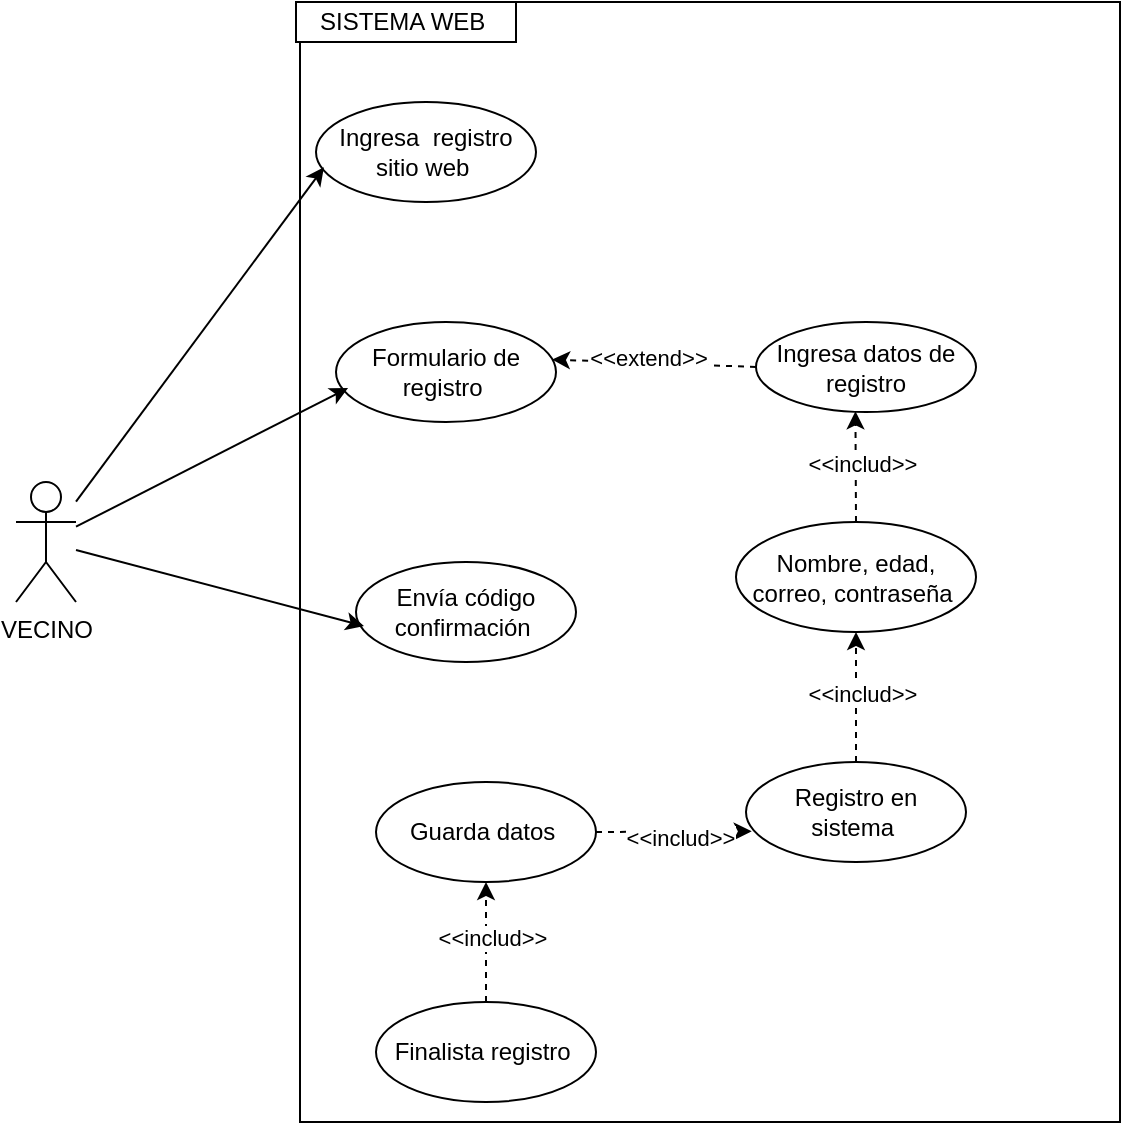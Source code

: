 <mxfile version="24.7.12" pages="16">
  <diagram name="REGISTRO SITIO WEB" id="b9c3N2PyNJIU0artq2Dq">
    <mxGraphModel grid="1" page="1" gridSize="10" guides="1" tooltips="1" connect="1" arrows="1" fold="1" pageScale="1" pageWidth="827" pageHeight="1169" math="0" shadow="0">
      <root>
        <mxCell id="0" />
        <mxCell id="1" parent="0" />
        <mxCell id="1uAbaQ31ZPkv4WJE7VyA-1" value="VECINO" style="shape=umlActor;verticalLabelPosition=bottom;verticalAlign=top;html=1;outlineConnect=0;" vertex="1" parent="1">
          <mxGeometry x="80" y="300" width="30" height="60" as="geometry" />
        </mxCell>
        <mxCell id="1uAbaQ31ZPkv4WJE7VyA-2" value="" style="rounded=0;whiteSpace=wrap;html=1;" vertex="1" parent="1">
          <mxGeometry x="222" y="60" width="410" height="560" as="geometry" />
        </mxCell>
        <mxCell id="1uAbaQ31ZPkv4WJE7VyA-4" value="Ingresa&amp;nbsp; registro sitio web&amp;nbsp;" style="ellipse;whiteSpace=wrap;html=1;" vertex="1" parent="1">
          <mxGeometry x="230" y="110" width="110" height="50" as="geometry" />
        </mxCell>
        <mxCell id="1uAbaQ31ZPkv4WJE7VyA-5" value="Formulario de registro&amp;nbsp;" style="ellipse;whiteSpace=wrap;html=1;" vertex="1" parent="1">
          <mxGeometry x="240" y="220" width="110" height="50" as="geometry" />
        </mxCell>
        <mxCell id="1uAbaQ31ZPkv4WJE7VyA-7" value="Registro en sistema&amp;nbsp;" style="ellipse;whiteSpace=wrap;html=1;" vertex="1" parent="1">
          <mxGeometry x="445" y="440" width="110" height="50" as="geometry" />
        </mxCell>
        <mxCell id="1uAbaQ31ZPkv4WJE7VyA-8" value="Finalista registro&amp;nbsp;" style="ellipse;whiteSpace=wrap;html=1;" vertex="1" parent="1">
          <mxGeometry x="260" y="560" width="110" height="50" as="geometry" />
        </mxCell>
        <mxCell id="1uAbaQ31ZPkv4WJE7VyA-9" value="Guarda datos&amp;nbsp;" style="ellipse;whiteSpace=wrap;html=1;" vertex="1" parent="1">
          <mxGeometry x="260" y="450" width="110" height="50" as="geometry" />
        </mxCell>
        <mxCell id="1uAbaQ31ZPkv4WJE7VyA-10" value="Envía código confirmación&amp;nbsp;" style="ellipse;whiteSpace=wrap;html=1;" vertex="1" parent="1">
          <mxGeometry x="250" y="340" width="110" height="50" as="geometry" />
        </mxCell>
        <mxCell id="1uAbaQ31ZPkv4WJE7VyA-11" value="Ingresa datos de registro" style="ellipse;whiteSpace=wrap;html=1;" vertex="1" parent="1">
          <mxGeometry x="450" y="220" width="110" height="45" as="geometry" />
        </mxCell>
        <mxCell id="1uAbaQ31ZPkv4WJE7VyA-13" value="" style="endArrow=classic;dashed=1;html=1;rounded=0;exitX=0.5;exitY=0;exitDx=0;exitDy=0;entryX=0.452;entryY=0.992;entryDx=0;entryDy=0;entryPerimeter=0;" edge="1" parent="1" source="aZgfuP93NbSsCfb17dBG-3" target="1uAbaQ31ZPkv4WJE7VyA-11">
          <mxGeometry width="50" height="50" relative="1" as="geometry">
            <mxPoint x="80" y="440" as="sourcePoint" />
            <mxPoint x="-10" y="480" as="targetPoint" />
          </mxGeometry>
        </mxCell>
        <mxCell id="1uAbaQ31ZPkv4WJE7VyA-14" value="&amp;lt;&amp;lt;includ&amp;gt;&amp;gt;" style="edgeLabel;html=1;align=center;verticalAlign=middle;resizable=0;points=[];" connectable="0" vertex="1" parent="1uAbaQ31ZPkv4WJE7VyA-13">
          <mxGeometry x="0.069" y="-3" relative="1" as="geometry">
            <mxPoint as="offset" />
          </mxGeometry>
        </mxCell>
        <mxCell id="1uAbaQ31ZPkv4WJE7VyA-23" style="rounded=0;orthogonalLoop=1;jettySize=auto;html=1;entryX=0.036;entryY=0.653;entryDx=0;entryDy=0;entryPerimeter=0;" edge="1" parent="1" source="1uAbaQ31ZPkv4WJE7VyA-1" target="1uAbaQ31ZPkv4WJE7VyA-4">
          <mxGeometry relative="1" as="geometry" />
        </mxCell>
        <mxCell id="1uAbaQ31ZPkv4WJE7VyA-25" style="rounded=0;orthogonalLoop=1;jettySize=auto;html=1;entryX=0.036;entryY=0.64;entryDx=0;entryDy=0;entryPerimeter=0;" edge="1" parent="1" source="1uAbaQ31ZPkv4WJE7VyA-1" target="1uAbaQ31ZPkv4WJE7VyA-10">
          <mxGeometry relative="1" as="geometry" />
        </mxCell>
        <mxCell id="1uAbaQ31ZPkv4WJE7VyA-26" style="rounded=0;orthogonalLoop=1;jettySize=auto;html=1;entryX=0.055;entryY=0.66;entryDx=0;entryDy=0;entryPerimeter=0;" edge="1" parent="1" source="1uAbaQ31ZPkv4WJE7VyA-1" target="1uAbaQ31ZPkv4WJE7VyA-5">
          <mxGeometry relative="1" as="geometry" />
        </mxCell>
        <mxCell id="aZgfuP93NbSsCfb17dBG-3" value="Nombre, edad, correo, contraseña&amp;nbsp;" style="ellipse;whiteSpace=wrap;html=1;" vertex="1" parent="1">
          <mxGeometry x="440" y="320" width="120" height="55" as="geometry" />
        </mxCell>
        <mxCell id="V2KTQtEmVMhmTMPqNHdR-1" value="" style="endArrow=classic;dashed=1;html=1;rounded=0;entryX=0.982;entryY=0.375;entryDx=0;entryDy=0;entryPerimeter=0;exitX=0;exitY=0.5;exitDx=0;exitDy=0;" edge="1" parent="1" source="1uAbaQ31ZPkv4WJE7VyA-11" target="1uAbaQ31ZPkv4WJE7VyA-5">
          <mxGeometry width="50" height="50" relative="1" as="geometry">
            <mxPoint x="430" y="243" as="sourcePoint" />
            <mxPoint x="350" y="265" as="targetPoint" />
          </mxGeometry>
        </mxCell>
        <mxCell id="V2KTQtEmVMhmTMPqNHdR-2" value="&amp;lt;&amp;lt;extend&amp;gt;&amp;gt;" style="edgeLabel;html=1;align=center;verticalAlign=middle;resizable=0;points=[];" connectable="0" vertex="1" parent="V2KTQtEmVMhmTMPqNHdR-1">
          <mxGeometry x="0.069" y="-3" relative="1" as="geometry">
            <mxPoint as="offset" />
          </mxGeometry>
        </mxCell>
        <mxCell id="h8uDdVgHNWrJqmdnRueS-5" value="SISTEMA WEB&amp;nbsp;" style="rounded=0;whiteSpace=wrap;html=1;" vertex="1" parent="1">
          <mxGeometry x="220" y="60" width="110" height="20" as="geometry" />
        </mxCell>
        <mxCell id="h8uDdVgHNWrJqmdnRueS-7" value="" style="endArrow=classic;dashed=1;html=1;rounded=0;exitX=0.5;exitY=0;exitDx=0;exitDy=0;entryX=0.5;entryY=1;entryDx=0;entryDy=0;" edge="1" parent="1" source="1uAbaQ31ZPkv4WJE7VyA-7" target="aZgfuP93NbSsCfb17dBG-3">
          <mxGeometry width="50" height="50" relative="1" as="geometry">
            <mxPoint x="510" y="315" as="sourcePoint" />
            <mxPoint x="503" y="274" as="targetPoint" />
          </mxGeometry>
        </mxCell>
        <mxCell id="h8uDdVgHNWrJqmdnRueS-8" value="&amp;lt;&amp;lt;includ&amp;gt;&amp;gt;" style="edgeLabel;html=1;align=center;verticalAlign=middle;resizable=0;points=[];" connectable="0" vertex="1" parent="h8uDdVgHNWrJqmdnRueS-7">
          <mxGeometry x="0.069" y="-3" relative="1" as="geometry">
            <mxPoint as="offset" />
          </mxGeometry>
        </mxCell>
        <mxCell id="h8uDdVgHNWrJqmdnRueS-10" value="" style="endArrow=classic;dashed=1;html=1;rounded=0;exitX=1;exitY=0.5;exitDx=0;exitDy=0;entryX=0.026;entryY=0.693;entryDx=0;entryDy=0;entryPerimeter=0;" edge="1" parent="1" source="1uAbaQ31ZPkv4WJE7VyA-9" target="1uAbaQ31ZPkv4WJE7VyA-7">
          <mxGeometry width="50" height="50" relative="1" as="geometry">
            <mxPoint x="524" y="453" as="sourcePoint" />
            <mxPoint x="473" y="364" as="targetPoint" />
          </mxGeometry>
        </mxCell>
        <mxCell id="h8uDdVgHNWrJqmdnRueS-11" value="&amp;lt;&amp;lt;includ&amp;gt;&amp;gt;" style="edgeLabel;html=1;align=center;verticalAlign=middle;resizable=0;points=[];" connectable="0" vertex="1" parent="h8uDdVgHNWrJqmdnRueS-10">
          <mxGeometry x="0.069" y="-3" relative="1" as="geometry">
            <mxPoint as="offset" />
          </mxGeometry>
        </mxCell>
        <mxCell id="h8uDdVgHNWrJqmdnRueS-12" value="" style="endArrow=classic;dashed=1;html=1;rounded=0;exitX=0.5;exitY=0;exitDx=0;exitDy=0;entryX=0.5;entryY=1;entryDx=0;entryDy=0;" edge="1" parent="1" source="1uAbaQ31ZPkv4WJE7VyA-8" target="1uAbaQ31ZPkv4WJE7VyA-9">
          <mxGeometry width="50" height="50" relative="1" as="geometry">
            <mxPoint x="510" y="450" as="sourcePoint" />
            <mxPoint x="510" y="385" as="targetPoint" />
          </mxGeometry>
        </mxCell>
        <mxCell id="h8uDdVgHNWrJqmdnRueS-13" value="&amp;lt;&amp;lt;includ&amp;gt;&amp;gt;" style="edgeLabel;html=1;align=center;verticalAlign=middle;resizable=0;points=[];" connectable="0" vertex="1" parent="h8uDdVgHNWrJqmdnRueS-12">
          <mxGeometry x="0.069" y="-3" relative="1" as="geometry">
            <mxPoint as="offset" />
          </mxGeometry>
        </mxCell>
      </root>
    </mxGraphModel>
  </diagram>
  <diagram name="INGRESAR A SITIO WEB " id="sTdJFsrpXdkRLwZ4QW4k">
    <mxGraphModel grid="1" page="1" gridSize="10" guides="1" tooltips="1" connect="1" arrows="1" fold="1" pageScale="1" pageWidth="827" pageHeight="1169" math="0" shadow="0">
      <root>
        <mxCell id="-_FvUA1GL3OWklHu1zvw-0" />
        <mxCell id="-_FvUA1GL3OWklHu1zvw-1" parent="-_FvUA1GL3OWklHu1zvw-0" />
        <mxCell id="-_FvUA1GL3OWklHu1zvw-2" value="Vecino&amp;nbsp;" style="shape=umlActor;verticalLabelPosition=bottom;verticalAlign=top;html=1;outlineConnect=0;" vertex="1" parent="-_FvUA1GL3OWklHu1zvw-1">
          <mxGeometry x="110" y="195" width="30" height="60" as="geometry" />
        </mxCell>
        <mxCell id="-_FvUA1GL3OWklHu1zvw-3" value="" style="rounded=0;whiteSpace=wrap;html=1;" vertex="1" parent="-_FvUA1GL3OWklHu1zvw-1">
          <mxGeometry x="220" y="100" width="370" height="340" as="geometry" />
        </mxCell>
        <mxCell id="2hluv7ezz813mR4T94vv-1" style="edgeStyle=orthogonalEdgeStyle;rounded=0;orthogonalLoop=1;jettySize=auto;html=1;entryX=0.5;entryY=0;entryDx=0;entryDy=0;" edge="1" parent="-_FvUA1GL3OWklHu1zvw-1" source="-_FvUA1GL3OWklHu1zvw-5" target="-_FvUA1GL3OWklHu1zvw-9">
          <mxGeometry relative="1" as="geometry" />
        </mxCell>
        <mxCell id="-_FvUA1GL3OWklHu1zvw-5" value="Página web&amp;nbsp;" style="ellipse;whiteSpace=wrap;html=1;" vertex="1" parent="-_FvUA1GL3OWklHu1zvw-1">
          <mxGeometry x="270" y="145" width="110" height="50" as="geometry" />
        </mxCell>
        <mxCell id="-_FvUA1GL3OWklHu1zvw-6" value="Válida credenciales&amp;nbsp;" style="ellipse;whiteSpace=wrap;html=1;" vertex="1" parent="-_FvUA1GL3OWklHu1zvw-1">
          <mxGeometry x="470" y="240" width="110" height="50" as="geometry" />
        </mxCell>
        <mxCell id="-_FvUA1GL3OWklHu1zvw-7" value="Carga los datos&amp;nbsp;" style="ellipse;whiteSpace=wrap;html=1;" vertex="1" parent="-_FvUA1GL3OWklHu1zvw-1">
          <mxGeometry x="470" y="360" width="110" height="50" as="geometry" />
        </mxCell>
        <mxCell id="-_FvUA1GL3OWklHu1zvw-8" value="Ingreso al sistema&amp;nbsp;" style="ellipse;whiteSpace=wrap;html=1;" vertex="1" parent="-_FvUA1GL3OWklHu1zvw-1">
          <mxGeometry x="270" y="360" width="110" height="50" as="geometry" />
        </mxCell>
        <mxCell id="-_FvUA1GL3OWklHu1zvw-9" value="Credenciales&amp;nbsp;" style="ellipse;whiteSpace=wrap;html=1;" vertex="1" parent="-_FvUA1GL3OWklHu1zvw-1">
          <mxGeometry x="270" y="240" width="110" height="50" as="geometry" />
        </mxCell>
        <mxCell id="-_FvUA1GL3OWklHu1zvw-13" value="" style="endArrow=classic;dashed=1;html=1;rounded=0;exitX=0;exitY=0.5;exitDx=0;exitDy=0;entryX=0.988;entryY=0.423;entryDx=0;entryDy=0;entryPerimeter=0;" edge="1" parent="-_FvUA1GL3OWklHu1zvw-1" source="-_FvUA1GL3OWklHu1zvw-6" target="-_FvUA1GL3OWklHu1zvw-9">
          <mxGeometry width="50" height="50" relative="1" as="geometry">
            <mxPoint x="430" y="250" as="sourcePoint" />
            <mxPoint x="350" y="315" as="targetPoint" />
          </mxGeometry>
        </mxCell>
        <mxCell id="-_FvUA1GL3OWklHu1zvw-14" value="&amp;lt;&amp;lt;extend&amp;gt;&amp;gt;" style="edgeLabel;html=1;align=center;verticalAlign=middle;resizable=0;points=[];" connectable="0" vertex="1" parent="-_FvUA1GL3OWklHu1zvw-13">
          <mxGeometry x="0.069" y="-3" relative="1" as="geometry">
            <mxPoint as="offset" />
          </mxGeometry>
        </mxCell>
        <mxCell id="-_FvUA1GL3OWklHu1zvw-15" value="" style="endArrow=classic;dashed=1;html=1;rounded=0;exitX=0.5;exitY=1;exitDx=0;exitDy=0;entryX=0.46;entryY=-0.067;entryDx=0;entryDy=0;entryPerimeter=0;" edge="1" parent="-_FvUA1GL3OWklHu1zvw-1" source="-_FvUA1GL3OWklHu1zvw-6" target="-_FvUA1GL3OWklHu1zvw-7">
          <mxGeometry width="50" height="50" relative="1" as="geometry">
            <mxPoint y="430" as="sourcePoint" />
            <mxPoint x="90" y="390" as="targetPoint" />
          </mxGeometry>
        </mxCell>
        <mxCell id="-_FvUA1GL3OWklHu1zvw-16" value="&amp;lt;&amp;lt;extend&amp;gt;&amp;gt;" style="edgeLabel;html=1;align=center;verticalAlign=middle;resizable=0;points=[];" connectable="0" vertex="1" parent="-_FvUA1GL3OWklHu1zvw-15">
          <mxGeometry x="0.069" y="-3" relative="1" as="geometry">
            <mxPoint as="offset" />
          </mxGeometry>
        </mxCell>
        <mxCell id="-_FvUA1GL3OWklHu1zvw-17" value="" style="endArrow=classic;dashed=1;html=1;rounded=0;entryX=1;entryY=0.5;entryDx=0;entryDy=0;exitX=0;exitY=0.5;exitDx=0;exitDy=0;" edge="1" parent="-_FvUA1GL3OWklHu1zvw-1" source="-_FvUA1GL3OWklHu1zvw-7" target="-_FvUA1GL3OWklHu1zvw-8">
          <mxGeometry width="50" height="50" relative="1" as="geometry">
            <mxPoint x="40" y="440" as="sourcePoint" />
            <mxPoint x="130" y="400" as="targetPoint" />
          </mxGeometry>
        </mxCell>
        <mxCell id="-_FvUA1GL3OWklHu1zvw-18" value="&amp;lt;&amp;lt;extend&amp;gt;&amp;gt;" style="edgeLabel;html=1;align=center;verticalAlign=middle;resizable=0;points=[];" connectable="0" vertex="1" parent="-_FvUA1GL3OWklHu1zvw-17">
          <mxGeometry x="0.069" y="-3" relative="1" as="geometry">
            <mxPoint as="offset" />
          </mxGeometry>
        </mxCell>
        <mxCell id="2fKZ8w-rdFAqZWTKNXOr-1" style="edgeStyle=orthogonalEdgeStyle;rounded=0;orthogonalLoop=1;jettySize=auto;html=1;exitX=1;exitY=0.333;exitDx=0;exitDy=0;exitPerimeter=0;" edge="1" parent="-_FvUA1GL3OWklHu1zvw-1" source="-_FvUA1GL3OWklHu1zvw-2" target="-_FvUA1GL3OWklHu1zvw-5">
          <mxGeometry relative="1" as="geometry">
            <Array as="points">
              <mxPoint x="170" y="215" />
              <mxPoint x="170" y="170" />
            </Array>
          </mxGeometry>
        </mxCell>
        <mxCell id="2hluv7ezz813mR4T94vv-0" value="SISTEMA WEB&amp;nbsp;" style="rounded=0;whiteSpace=wrap;html=1;" vertex="1" parent="-_FvUA1GL3OWklHu1zvw-1">
          <mxGeometry x="220" y="100" width="110" height="20" as="geometry" />
        </mxCell>
      </root>
    </mxGraphModel>
  </diagram>
  <diagram id="pJ26_LGMBqG0EE_dAIZR" name="PUBLICACION NOTICIA ">
    <mxGraphModel grid="1" page="1" gridSize="10" guides="1" tooltips="1" connect="1" arrows="1" fold="1" pageScale="1" pageWidth="827" pageHeight="1169" math="0" shadow="0">
      <root>
        <mxCell id="0" />
        <mxCell id="1" parent="0" />
        <mxCell id="HO1XKC6dNN4tI-6XvwKb-1" value="Vecino&amp;nbsp;" style="shape=umlActor;verticalLabelPosition=bottom;verticalAlign=top;html=1;outlineConnect=0;" vertex="1" parent="1">
          <mxGeometry x="130" y="160" width="30" height="60" as="geometry" />
        </mxCell>
        <mxCell id="HO1XKC6dNN4tI-6XvwKb-2" value="" style="rounded=0;whiteSpace=wrap;html=1;" vertex="1" parent="1">
          <mxGeometry x="240" y="30" width="390" height="460" as="geometry" />
        </mxCell>
        <mxCell id="HO1XKC6dNN4tI-6XvwKb-3" style="rounded=0;orthogonalLoop=1;jettySize=auto;html=1;" edge="1" parent="1" source="HO1XKC6dNN4tI-6XvwKb-1" target="HO1XKC6dNN4tI-6XvwKb-4">
          <mxGeometry relative="1" as="geometry" />
        </mxCell>
        <mxCell id="HO1XKC6dNN4tI-6XvwKb-4" value="Ingreso a página&amp;nbsp;" style="ellipse;whiteSpace=wrap;html=1;" vertex="1" parent="1">
          <mxGeometry x="250" y="80" width="120" height="50" as="geometry" />
        </mxCell>
        <mxCell id="MStsLx1BurITGkixuLDD-2" style="rounded=0;orthogonalLoop=1;jettySize=auto;html=1;exitX=1;exitY=0.5;exitDx=0;exitDy=0;" edge="1" parent="1" source="HO1XKC6dNN4tI-6XvwKb-26" target="HO1XKC6dNN4tI-6XvwKb-5">
          <mxGeometry relative="1" as="geometry" />
        </mxCell>
        <mxCell id="MStsLx1BurITGkixuLDD-3" style="rounded=0;orthogonalLoop=1;jettySize=auto;html=1;entryX=1;entryY=0;entryDx=0;entryDy=0;exitX=0.333;exitY=0.975;exitDx=0;exitDy=0;exitPerimeter=0;" edge="1" parent="1" source="HO1XKC6dNN4tI-6XvwKb-5" target="HO1XKC6dNN4tI-6XvwKb-12">
          <mxGeometry relative="1" as="geometry" />
        </mxCell>
        <mxCell id="HO1XKC6dNN4tI-6XvwKb-5" value="Ingresa datos se sección&amp;nbsp;" style="ellipse;whiteSpace=wrap;html=1;" vertex="1" parent="1">
          <mxGeometry x="490" y="130" width="120" height="50" as="geometry" />
        </mxCell>
        <mxCell id="HO1XKC6dNN4tI-6XvwKb-9" value="Sistema&amp;nbsp;" style="text;html=1;strokeColor=none;fillColor=none;align=center;verticalAlign=middle;whiteSpace=wrap;rounded=0;" vertex="1" parent="1">
          <mxGeometry x="240" y="30" width="60" height="30" as="geometry" />
        </mxCell>
        <mxCell id="HO1XKC6dNN4tI-6XvwKb-12" value="Inicio de sitio web&amp;nbsp;" style="ellipse;whiteSpace=wrap;html=1;" vertex="1" parent="1">
          <mxGeometry x="330" y="250" width="120" height="50" as="geometry" />
        </mxCell>
        <mxCell id="HO1XKC6dNN4tI-6XvwKb-20" style="rounded=0;orthogonalLoop=1;jettySize=auto;html=1;exitX=0.011;exitY=0.347;exitDx=0;exitDy=0;exitPerimeter=0;" edge="1" parent="1" source="HO1XKC6dNN4tI-6XvwKb-21" target="HO1XKC6dNN4tI-6XvwKb-1">
          <mxGeometry relative="1" as="geometry" />
        </mxCell>
        <mxCell id="HO1XKC6dNN4tI-6XvwKb-21" value="Visualización de noticias&amp;nbsp;" style="ellipse;whiteSpace=wrap;html=1;" vertex="1" parent="1">
          <mxGeometry x="300" y="400" width="120" height="50" as="geometry" />
        </mxCell>
        <mxCell id="MStsLx1BurITGkixuLDD-5" style="rounded=0;orthogonalLoop=1;jettySize=auto;html=1;entryX=1;entryY=0.5;entryDx=0;entryDy=0;" edge="1" parent="1" source="HO1XKC6dNN4tI-6XvwKb-22" target="HO1XKC6dNN4tI-6XvwKb-21">
          <mxGeometry relative="1" as="geometry" />
        </mxCell>
        <mxCell id="HO1XKC6dNN4tI-6XvwKb-22" value="Apartado de noticias&amp;nbsp;" style="ellipse;whiteSpace=wrap;html=1;" vertex="1" parent="1">
          <mxGeometry x="500" y="330" width="120" height="50" as="geometry" />
        </mxCell>
        <mxCell id="HO1XKC6dNN4tI-6XvwKb-25" style="rounded=0;orthogonalLoop=1;jettySize=auto;html=1;" edge="1" parent="1" source="HO1XKC6dNN4tI-6XvwKb-1" target="HO1XKC6dNN4tI-6XvwKb-26">
          <mxGeometry relative="1" as="geometry" />
        </mxCell>
        <mxCell id="HO1XKC6dNN4tI-6XvwKb-26" value="Ingresa a inicio sesión&amp;nbsp;" style="ellipse;whiteSpace=wrap;html=1;" vertex="1" parent="1">
          <mxGeometry x="290" y="140" width="120" height="50" as="geometry" />
        </mxCell>
        <mxCell id="MStsLx1BurITGkixuLDD-8" style="rounded=0;orthogonalLoop=1;jettySize=auto;html=1;entryX=0.025;entryY=0.375;entryDx=0;entryDy=0;entryPerimeter=0;" edge="1" parent="1" source="HO1XKC6dNN4tI-6XvwKb-12" target="HO1XKC6dNN4tI-6XvwKb-22">
          <mxGeometry relative="1" as="geometry" />
        </mxCell>
        <mxCell id="MStsLx1BurITGkixuLDD-9" style="rounded=0;orthogonalLoop=1;jettySize=auto;html=1;exitX=0.5;exitY=0.5;exitDx=0;exitDy=0;exitPerimeter=0;entryX=0;entryY=0.5;entryDx=0;entryDy=0;" edge="1" parent="1" source="HO1XKC6dNN4tI-6XvwKb-1" target="HO1XKC6dNN4tI-6XvwKb-12">
          <mxGeometry relative="1" as="geometry" />
        </mxCell>
      </root>
    </mxGraphModel>
  </diagram>
  <diagram id="dC9D-7QsXr0rQljggDga" name="PUBLICACION DE NOVEDADES">
    <mxGraphModel grid="1" page="1" gridSize="10" guides="1" tooltips="1" connect="1" arrows="1" fold="1" pageScale="1" pageWidth="827" pageHeight="1169" math="0" shadow="0">
      <root>
        <mxCell id="0" />
        <mxCell id="1" parent="0" />
        <mxCell id="lC8oKpQ39ZbwTIlGhH9k-1" value="" style="rounded=0;whiteSpace=wrap;html=1;" vertex="1" parent="1">
          <mxGeometry x="190" y="60" width="560" height="380" as="geometry" />
        </mxCell>
        <mxCell id="lC8oKpQ39ZbwTIlGhH9k-9" value="Ingresa al sistema" style="ellipse;whiteSpace=wrap;html=1;" vertex="1" parent="1">
          <mxGeometry x="270" y="140" width="100" height="50" as="geometry" />
        </mxCell>
        <mxCell id="lC8oKpQ39ZbwTIlGhH9k-14" value="ADMINISTRADOR" style="shape=umlActor;verticalLabelPosition=bottom;verticalAlign=top;html=1;outlineConnect=0;" vertex="1" parent="1">
          <mxGeometry x="130" y="135" width="30" height="60" as="geometry" />
        </mxCell>
        <mxCell id="F08d95_Oav7fbuMCG36G-1" value="Ingresa a administración de Novedades" style="ellipse;whiteSpace=wrap;html=1;" vertex="1" parent="1">
          <mxGeometry x="410" y="140" width="120" height="50" as="geometry" />
        </mxCell>
        <mxCell id="F08d95_Oav7fbuMCG36G-2" value="Admin redacta la novedad" style="ellipse;whiteSpace=wrap;html=1;" vertex="1" parent="1">
          <mxGeometry x="270" y="280" width="100" height="60" as="geometry" />
        </mxCell>
        <mxCell id="F08d95_Oav7fbuMCG36G-3" value="Despliega Interfaz de publicación" style="ellipse;whiteSpace=wrap;html=1;" vertex="1" parent="1">
          <mxGeometry x="570" y="140" width="110" height="50" as="geometry" />
        </mxCell>
        <mxCell id="F08d95_Oav7fbuMCG36G-5" value="Sistema hace visible la novedad" style="ellipse;whiteSpace=wrap;html=1;" vertex="1" parent="1">
          <mxGeometry x="560" y="280" width="100" height="60" as="geometry" />
        </mxCell>
        <mxCell id="F08d95_Oav7fbuMCG36G-6" value="" style="endArrow=classic;html=1;rounded=0;" edge="1" parent="1" target="lC8oKpQ39ZbwTIlGhH9k-9">
          <mxGeometry width="50" height="50" relative="1" as="geometry">
            <mxPoint x="160" y="165" as="sourcePoint" />
            <mxPoint x="170" y="370" as="targetPoint" />
          </mxGeometry>
        </mxCell>
        <mxCell id="F08d95_Oav7fbuMCG36G-7" value="" style="endArrow=classic;html=1;rounded=0;exitX=1;exitY=0.5;exitDx=0;exitDy=0;" edge="1" parent="1" source="lC8oKpQ39ZbwTIlGhH9k-9" target="F08d95_Oav7fbuMCG36G-1">
          <mxGeometry width="50" height="50" relative="1" as="geometry">
            <mxPoint x="290" y="370" as="sourcePoint" />
            <mxPoint x="345" y="370" as="targetPoint" />
          </mxGeometry>
        </mxCell>
        <mxCell id="F08d95_Oav7fbuMCG36G-8" value="" style="endArrow=classic;html=1;rounded=0;exitX=0.996;exitY=0.68;exitDx=0;exitDy=0;entryX=0.052;entryY=0.712;entryDx=0;entryDy=0;exitPerimeter=0;entryPerimeter=0;" edge="1" parent="1" source="F08d95_Oav7fbuMCG36G-1" target="F08d95_Oav7fbuMCG36G-3">
          <mxGeometry width="50" height="50" relative="1" as="geometry">
            <mxPoint x="300" y="380" as="sourcePoint" />
            <mxPoint x="355" y="380" as="targetPoint" />
          </mxGeometry>
        </mxCell>
        <mxCell id="F08d95_Oav7fbuMCG36G-9" value="" style="endArrow=classic;html=1;rounded=0;exitX=0.5;exitY=1;exitDx=0;exitDy=0;entryX=0.5;entryY=0;entryDx=0;entryDy=0;" edge="1" parent="1" source="F08d95_Oav7fbuMCG36G-3" target="F08d95_Oav7fbuMCG36G-2">
          <mxGeometry width="50" height="50" relative="1" as="geometry">
            <mxPoint x="310" y="390" as="sourcePoint" />
            <mxPoint x="365" y="390" as="targetPoint" />
            <Array as="points">
              <mxPoint x="625" y="230" />
              <mxPoint x="560" y="230" />
              <mxPoint x="460" y="230" />
              <mxPoint x="400" y="230" />
              <mxPoint x="360" y="230" />
              <mxPoint x="320" y="230" />
            </Array>
          </mxGeometry>
        </mxCell>
        <mxCell id="F08d95_Oav7fbuMCG36G-10" value="" style="endArrow=classic;html=1;rounded=0;exitX=1;exitY=0.5;exitDx=0;exitDy=0;" edge="1" parent="1" source="F08d95_Oav7fbuMCG36G-2">
          <mxGeometry width="50" height="50" relative="1" as="geometry">
            <mxPoint x="320" y="400" as="sourcePoint" />
            <mxPoint x="410" y="310" as="targetPoint" />
          </mxGeometry>
        </mxCell>
        <mxCell id="F08d95_Oav7fbuMCG36G-11" value="" style="endArrow=classic;html=1;rounded=0;exitX=1;exitY=0.5;exitDx=0;exitDy=0;entryX=0;entryY=0.5;entryDx=0;entryDy=0;" edge="1" parent="1" target="F08d95_Oav7fbuMCG36G-5">
          <mxGeometry width="50" height="50" relative="1" as="geometry">
            <mxPoint x="520" y="310" as="sourcePoint" />
            <mxPoint x="385" y="410" as="targetPoint" />
          </mxGeometry>
        </mxCell>
        <mxCell id="QTluqbuMiq3W4UBJqwKu-1" value="Admin publica la novedad" style="ellipse;whiteSpace=wrap;html=1;" vertex="1" parent="1">
          <mxGeometry x="413.5" y="290" width="100" height="60" as="geometry" />
        </mxCell>
        <mxCell id="I9jM56lb_mKwYLjuf5zR-1" value="SISTEMA WEB&amp;nbsp;" style="rounded=0;whiteSpace=wrap;html=1;" vertex="1" parent="1">
          <mxGeometry x="190" y="60" width="110" height="20" as="geometry" />
        </mxCell>
      </root>
    </mxGraphModel>
  </diagram>
  <diagram name="PUBLICACION QUEJA" id="cGaD_vmoAwsba_q7X0-E">
    <mxGraphModel grid="1" page="1" gridSize="10" guides="1" tooltips="1" connect="1" arrows="1" fold="1" pageScale="1" pageWidth="827" pageHeight="1169" math="0" shadow="0">
      <root>
        <mxCell id="hdCxm1n8PrA7NvkMoKPX-0" />
        <mxCell id="hdCxm1n8PrA7NvkMoKPX-1" parent="hdCxm1n8PrA7NvkMoKPX-0" />
        <mxCell id="hdCxm1n8PrA7NvkMoKPX-2" value="" style="rounded=0;whiteSpace=wrap;html=1;" vertex="1" parent="hdCxm1n8PrA7NvkMoKPX-1">
          <mxGeometry x="190" y="60" width="560" height="380" as="geometry" />
        </mxCell>
        <mxCell id="hdCxm1n8PrA7NvkMoKPX-3" value="Sistema página&amp;nbsp;" style="text;html=1;strokeColor=none;fillColor=none;align=center;verticalAlign=middle;whiteSpace=wrap;rounded=0;" vertex="1" parent="hdCxm1n8PrA7NvkMoKPX-1">
          <mxGeometry x="200" y="70" width="60" height="30" as="geometry" />
        </mxCell>
        <mxCell id="hdCxm1n8PrA7NvkMoKPX-4" value="Ingresa al sistema" style="ellipse;whiteSpace=wrap;html=1;" vertex="1" parent="hdCxm1n8PrA7NvkMoKPX-1">
          <mxGeometry x="270" y="140" width="100" height="50" as="geometry" />
        </mxCell>
        <mxCell id="hdCxm1n8PrA7NvkMoKPX-5" value="VECINO" style="shape=umlActor;verticalLabelPosition=bottom;verticalAlign=top;html=1;outlineConnect=0;" vertex="1" parent="hdCxm1n8PrA7NvkMoKPX-1">
          <mxGeometry x="130" y="135" width="30" height="60" as="geometry" />
        </mxCell>
        <mxCell id="hdCxm1n8PrA7NvkMoKPX-6" value="Selecciona opción registrar queja" style="ellipse;whiteSpace=wrap;html=1;" vertex="1" parent="hdCxm1n8PrA7NvkMoKPX-1">
          <mxGeometry x="420" y="140" width="100" height="50" as="geometry" />
        </mxCell>
        <mxCell id="hdCxm1n8PrA7NvkMoKPX-7" value="Completa el formulario y le asigna su categoria" style="ellipse;whiteSpace=wrap;html=1;" vertex="1" parent="hdCxm1n8PrA7NvkMoKPX-1">
          <mxGeometry x="265" y="280" width="110" height="60" as="geometry" />
        </mxCell>
        <mxCell id="hdCxm1n8PrA7NvkMoKPX-8" value="Accede al formulario de quejas" style="ellipse;whiteSpace=wrap;html=1;fillColor=default;" vertex="1" parent="hdCxm1n8PrA7NvkMoKPX-1">
          <mxGeometry x="560" y="140" width="100" height="50" as="geometry" />
        </mxCell>
        <mxCell id="hdCxm1n8PrA7NvkMoKPX-9" value="Sistema envía el formulario" style="ellipse;whiteSpace=wrap;html=1;" vertex="1" parent="hdCxm1n8PrA7NvkMoKPX-1">
          <mxGeometry x="420" y="280" width="100" height="60" as="geometry" />
        </mxCell>
        <mxCell id="hdCxm1n8PrA7NvkMoKPX-10" value="Sistema envía Confirmación de la queja" style="ellipse;whiteSpace=wrap;html=1;" vertex="1" parent="hdCxm1n8PrA7NvkMoKPX-1">
          <mxGeometry x="560" y="280" width="100" height="60" as="geometry" />
        </mxCell>
        <mxCell id="hdCxm1n8PrA7NvkMoKPX-11" value="" style="endArrow=classic;html=1;rounded=0;" edge="1" parent="hdCxm1n8PrA7NvkMoKPX-1" target="hdCxm1n8PrA7NvkMoKPX-4">
          <mxGeometry width="50" height="50" relative="1" as="geometry">
            <mxPoint x="160" y="165" as="sourcePoint" />
            <mxPoint x="170" y="370" as="targetPoint" />
          </mxGeometry>
        </mxCell>
        <mxCell id="hdCxm1n8PrA7NvkMoKPX-12" value="" style="endArrow=classic;html=1;rounded=0;exitX=1;exitY=0.5;exitDx=0;exitDy=0;" edge="1" parent="hdCxm1n8PrA7NvkMoKPX-1" source="hdCxm1n8PrA7NvkMoKPX-4" target="hdCxm1n8PrA7NvkMoKPX-6">
          <mxGeometry width="50" height="50" relative="1" as="geometry">
            <mxPoint x="290" y="370" as="sourcePoint" />
            <mxPoint x="345" y="370" as="targetPoint" />
          </mxGeometry>
        </mxCell>
        <mxCell id="hdCxm1n8PrA7NvkMoKPX-13" value="" style="endArrow=classic;html=1;rounded=0;exitX=0.996;exitY=0.68;exitDx=0;exitDy=0;entryX=0.052;entryY=0.712;entryDx=0;entryDy=0;exitPerimeter=0;entryPerimeter=0;" edge="1" parent="hdCxm1n8PrA7NvkMoKPX-1" source="hdCxm1n8PrA7NvkMoKPX-6" target="hdCxm1n8PrA7NvkMoKPX-8">
          <mxGeometry width="50" height="50" relative="1" as="geometry">
            <mxPoint x="300" y="380" as="sourcePoint" />
            <mxPoint x="355" y="380" as="targetPoint" />
          </mxGeometry>
        </mxCell>
        <mxCell id="hdCxm1n8PrA7NvkMoKPX-14" value="" style="endArrow=classic;html=1;rounded=0;exitX=0.5;exitY=1;exitDx=0;exitDy=0;entryX=0.5;entryY=0;entryDx=0;entryDy=0;" edge="1" parent="hdCxm1n8PrA7NvkMoKPX-1" source="hdCxm1n8PrA7NvkMoKPX-8" target="hdCxm1n8PrA7NvkMoKPX-7">
          <mxGeometry width="50" height="50" relative="1" as="geometry">
            <mxPoint x="310" y="390" as="sourcePoint" />
            <mxPoint x="365" y="390" as="targetPoint" />
            <Array as="points">
              <mxPoint x="610" y="230" />
              <mxPoint x="560" y="230" />
              <mxPoint x="460" y="230" />
              <mxPoint x="400" y="230" />
              <mxPoint x="360" y="230" />
              <mxPoint x="320" y="230" />
            </Array>
          </mxGeometry>
        </mxCell>
        <mxCell id="hdCxm1n8PrA7NvkMoKPX-15" value="" style="endArrow=classic;html=1;rounded=0;exitX=1;exitY=0.5;exitDx=0;exitDy=0;" edge="1" parent="hdCxm1n8PrA7NvkMoKPX-1" source="hdCxm1n8PrA7NvkMoKPX-7" target="hdCxm1n8PrA7NvkMoKPX-9">
          <mxGeometry width="50" height="50" relative="1" as="geometry">
            <mxPoint x="320" y="400" as="sourcePoint" />
            <mxPoint x="375" y="400" as="targetPoint" />
          </mxGeometry>
        </mxCell>
        <mxCell id="hdCxm1n8PrA7NvkMoKPX-16" value="" style="endArrow=classic;html=1;rounded=0;exitX=1;exitY=0.5;exitDx=0;exitDy=0;entryX=0;entryY=0.5;entryDx=0;entryDy=0;" edge="1" parent="hdCxm1n8PrA7NvkMoKPX-1" source="hdCxm1n8PrA7NvkMoKPX-9" target="hdCxm1n8PrA7NvkMoKPX-10">
          <mxGeometry width="50" height="50" relative="1" as="geometry">
            <mxPoint x="330" y="410" as="sourcePoint" />
            <mxPoint x="385" y="410" as="targetPoint" />
          </mxGeometry>
        </mxCell>
      </root>
    </mxGraphModel>
  </diagram>
  <diagram name="VISUALIZAR NOTICIAS" id="duueycnUfGCBJ4DRIM5e">
    <mxGraphModel grid="1" page="1" gridSize="10" guides="1" tooltips="1" connect="1" arrows="1" fold="1" pageScale="1" pageWidth="827" pageHeight="1169" math="0" shadow="0">
      <root>
        <mxCell id="3wVVW_CIk7QM0T82Mssi-0" />
        <mxCell id="3wVVW_CIk7QM0T82Mssi-1" parent="3wVVW_CIk7QM0T82Mssi-0" />
        <mxCell id="3wVVW_CIk7QM0T82Mssi-2" value="" style="rounded=0;whiteSpace=wrap;html=1;" parent="3wVVW_CIk7QM0T82Mssi-1" vertex="1">
          <mxGeometry x="190" y="60" width="560" height="380" as="geometry" />
        </mxCell>
        <mxCell id="3wVVW_CIk7QM0T82Mssi-3" value="Sistema página&amp;nbsp;" style="text;html=1;strokeColor=none;fillColor=none;align=center;verticalAlign=middle;whiteSpace=wrap;rounded=0;" parent="3wVVW_CIk7QM0T82Mssi-1" vertex="1">
          <mxGeometry x="200" y="70" width="60" height="30" as="geometry" />
        </mxCell>
        <mxCell id="aVLYUWSlxdjoq5EQ_jVj-2" style="edgeStyle=orthogonalEdgeStyle;rounded=0;orthogonalLoop=1;jettySize=auto;html=1;exitX=0.5;exitY=1;exitDx=0;exitDy=0;entryX=0;entryY=0.5;entryDx=0;entryDy=0;" edge="1" parent="3wVVW_CIk7QM0T82Mssi-1" source="3wVVW_CIk7QM0T82Mssi-4" target="3wVVW_CIk7QM0T82Mssi-6">
          <mxGeometry relative="1" as="geometry" />
        </mxCell>
        <mxCell id="3wVVW_CIk7QM0T82Mssi-4" value="Ingresa al sistema" style="ellipse;whiteSpace=wrap;html=1;" parent="3wVVW_CIk7QM0T82Mssi-1" vertex="1">
          <mxGeometry x="240" y="140" width="100" height="50" as="geometry" />
        </mxCell>
        <mxCell id="3wVVW_CIk7QM0T82Mssi-5" value="VECINO" style="shape=umlActor;verticalLabelPosition=bottom;verticalAlign=top;html=1;outlineConnect=0;" parent="3wVVW_CIk7QM0T82Mssi-1" vertex="1">
          <mxGeometry x="130" y="135" width="30" height="60" as="geometry" />
        </mxCell>
        <mxCell id="aVLYUWSlxdjoq5EQ_jVj-4" style="edgeStyle=orthogonalEdgeStyle;rounded=0;orthogonalLoop=1;jettySize=auto;html=1;entryX=0;entryY=0.5;entryDx=0;entryDy=0;" edge="1" parent="3wVVW_CIk7QM0T82Mssi-1" source="3wVVW_CIk7QM0T82Mssi-6" target="3wVVW_CIk7QM0T82Mssi-8">
          <mxGeometry relative="1" as="geometry">
            <Array as="points">
              <mxPoint x="380" y="280" />
              <mxPoint x="440" y="280" />
              <mxPoint x="440" y="295" />
            </Array>
          </mxGeometry>
        </mxCell>
        <mxCell id="3wVVW_CIk7QM0T82Mssi-6" value="Accede a la sección de noticias" style="ellipse;whiteSpace=wrap;html=1;" parent="3wVVW_CIk7QM0T82Mssi-1" vertex="1">
          <mxGeometry x="340" y="210" width="100" height="50" as="geometry" />
        </mxCell>
        <mxCell id="3wVVW_CIk7QM0T82Mssi-7" value="Las noticias se muestran en el orden establecido" style="ellipse;whiteSpace=wrap;html=1;" parent="3wVVW_CIk7QM0T82Mssi-1" vertex="1">
          <mxGeometry x="590" y="320" width="110" height="60" as="geometry" />
        </mxCell>
        <mxCell id="aVLYUWSlxdjoq5EQ_jVj-5" style="edgeStyle=orthogonalEdgeStyle;rounded=0;orthogonalLoop=1;jettySize=auto;html=1;" edge="1" parent="3wVVW_CIk7QM0T82Mssi-1" source="3wVVW_CIk7QM0T82Mssi-8" target="3wVVW_CIk7QM0T82Mssi-7">
          <mxGeometry relative="1" as="geometry">
            <Array as="points">
              <mxPoint x="530" y="340" />
              <mxPoint x="570" y="340" />
              <mxPoint x="570" y="350" />
            </Array>
          </mxGeometry>
        </mxCell>
        <mxCell id="3wVVW_CIk7QM0T82Mssi-8" value="&lt;b&gt;Sistema Lista las noticias principales&lt;/b&gt;" style="ellipse;whiteSpace=wrap;html=1;" parent="3wVVW_CIk7QM0T82Mssi-1" vertex="1">
          <mxGeometry x="460" y="270" width="120" height="50" as="geometry" />
        </mxCell>
        <mxCell id="3wVVW_CIk7QM0T82Mssi-11" value="" style="endArrow=classic;html=1;rounded=0;" parent="3wVVW_CIk7QM0T82Mssi-1" target="3wVVW_CIk7QM0T82Mssi-4" edge="1">
          <mxGeometry width="50" height="50" relative="1" as="geometry">
            <mxPoint x="160" y="165" as="sourcePoint" />
            <mxPoint x="170" y="370" as="targetPoint" />
          </mxGeometry>
        </mxCell>
        <mxCell id="aVLYUWSlxdjoq5EQ_jVj-1" style="edgeStyle=orthogonalEdgeStyle;rounded=0;orthogonalLoop=1;jettySize=auto;html=1;exitX=0.5;exitY=1;exitDx=0;exitDy=0;" edge="1" parent="3wVVW_CIk7QM0T82Mssi-1" source="3wVVW_CIk7QM0T82Mssi-6" target="3wVVW_CIk7QM0T82Mssi-6">
          <mxGeometry relative="1" as="geometry" />
        </mxCell>
      </root>
    </mxGraphModel>
  </diagram>
  <diagram name="VISUALIZAR NOVEDADES" id="dFkCHu6LefTdsy1Mkaqs">
    <mxGraphModel grid="1" page="1" gridSize="10" guides="1" tooltips="1" connect="1" arrows="1" fold="1" pageScale="1" pageWidth="827" pageHeight="1169" math="0" shadow="0">
      <root>
        <mxCell id="7xtrlrSRZagEvtWnrRO6-0" />
        <mxCell id="7xtrlrSRZagEvtWnrRO6-1" parent="7xtrlrSRZagEvtWnrRO6-0" />
        <mxCell id="7xtrlrSRZagEvtWnrRO6-2" value="" style="rounded=0;whiteSpace=wrap;html=1;" vertex="1" parent="7xtrlrSRZagEvtWnrRO6-1">
          <mxGeometry x="190" y="60" width="560" height="380" as="geometry" />
        </mxCell>
        <mxCell id="7xtrlrSRZagEvtWnrRO6-3" value="Sistema página&amp;nbsp;" style="text;html=1;strokeColor=none;fillColor=none;align=center;verticalAlign=middle;whiteSpace=wrap;rounded=0;" vertex="1" parent="7xtrlrSRZagEvtWnrRO6-1">
          <mxGeometry x="200" y="70" width="60" height="30" as="geometry" />
        </mxCell>
        <mxCell id="7xtrlrSRZagEvtWnrRO6-4" style="edgeStyle=orthogonalEdgeStyle;rounded=0;orthogonalLoop=1;jettySize=auto;html=1;exitX=0.5;exitY=1;exitDx=0;exitDy=0;entryX=0;entryY=0.5;entryDx=0;entryDy=0;" edge="1" parent="7xtrlrSRZagEvtWnrRO6-1" source="7xtrlrSRZagEvtWnrRO6-5" target="7xtrlrSRZagEvtWnrRO6-8">
          <mxGeometry relative="1" as="geometry" />
        </mxCell>
        <mxCell id="7xtrlrSRZagEvtWnrRO6-5" value="Ingresa al sistema" style="ellipse;whiteSpace=wrap;html=1;" vertex="1" parent="7xtrlrSRZagEvtWnrRO6-1">
          <mxGeometry x="240" y="140" width="100" height="50" as="geometry" />
        </mxCell>
        <mxCell id="7xtrlrSRZagEvtWnrRO6-6" value="VECINO" style="shape=umlActor;verticalLabelPosition=bottom;verticalAlign=top;html=1;outlineConnect=0;" vertex="1" parent="7xtrlrSRZagEvtWnrRO6-1">
          <mxGeometry x="130" y="135" width="30" height="60" as="geometry" />
        </mxCell>
        <mxCell id="7xtrlrSRZagEvtWnrRO6-7" style="edgeStyle=orthogonalEdgeStyle;rounded=0;orthogonalLoop=1;jettySize=auto;html=1;entryX=0;entryY=0.5;entryDx=0;entryDy=0;" edge="1" parent="7xtrlrSRZagEvtWnrRO6-1" source="7xtrlrSRZagEvtWnrRO6-8" target="7xtrlrSRZagEvtWnrRO6-11">
          <mxGeometry relative="1" as="geometry">
            <Array as="points">
              <mxPoint x="380" y="280" />
              <mxPoint x="440" y="280" />
              <mxPoint x="440" y="295" />
            </Array>
          </mxGeometry>
        </mxCell>
        <mxCell id="7xtrlrSRZagEvtWnrRO6-8" value="Accede a la sección de novedades" style="ellipse;whiteSpace=wrap;html=1;" vertex="1" parent="7xtrlrSRZagEvtWnrRO6-1">
          <mxGeometry x="340" y="210" width="100" height="50" as="geometry" />
        </mxCell>
        <mxCell id="7xtrlrSRZagEvtWnrRO6-9" value="Muestras las novedades como rifas o eventos" style="ellipse;whiteSpace=wrap;html=1;" vertex="1" parent="7xtrlrSRZagEvtWnrRO6-1">
          <mxGeometry x="590" y="340" width="110" height="60" as="geometry" />
        </mxCell>
        <mxCell id="7xtrlrSRZagEvtWnrRO6-10" style="edgeStyle=orthogonalEdgeStyle;rounded=0;orthogonalLoop=1;jettySize=auto;html=1;" edge="1" parent="7xtrlrSRZagEvtWnrRO6-1" source="7xtrlrSRZagEvtWnrRO6-11" target="7xtrlrSRZagEvtWnrRO6-9">
          <mxGeometry relative="1" as="geometry">
            <Array as="points">
              <mxPoint x="530" y="350" />
            </Array>
          </mxGeometry>
        </mxCell>
        <mxCell id="Mr5cmiGy8-v5hTfJbcLM-1" style="edgeStyle=orthogonalEdgeStyle;rounded=0;orthogonalLoop=1;jettySize=auto;html=1;entryX=0;entryY=0.5;entryDx=0;entryDy=0;" edge="1" parent="7xtrlrSRZagEvtWnrRO6-1" source="7xtrlrSRZagEvtWnrRO6-11" target="Mr5cmiGy8-v5hTfJbcLM-0">
          <mxGeometry relative="1" as="geometry" />
        </mxCell>
        <mxCell id="7xtrlrSRZagEvtWnrRO6-11" value="&lt;b&gt;Sistema Lista las novedades recientes&lt;/b&gt;" style="ellipse;whiteSpace=wrap;html=1;" vertex="1" parent="7xtrlrSRZagEvtWnrRO6-1">
          <mxGeometry x="460" y="270" width="120" height="50" as="geometry" />
        </mxCell>
        <mxCell id="7xtrlrSRZagEvtWnrRO6-12" value="" style="endArrow=classic;html=1;rounded=0;" edge="1" parent="7xtrlrSRZagEvtWnrRO6-1" target="7xtrlrSRZagEvtWnrRO6-5">
          <mxGeometry width="50" height="50" relative="1" as="geometry">
            <mxPoint x="160" y="165" as="sourcePoint" />
            <mxPoint x="170" y="370" as="targetPoint" />
          </mxGeometry>
        </mxCell>
        <mxCell id="7xtrlrSRZagEvtWnrRO6-13" style="edgeStyle=orthogonalEdgeStyle;rounded=0;orthogonalLoop=1;jettySize=auto;html=1;exitX=0.5;exitY=1;exitDx=0;exitDy=0;" edge="1" parent="7xtrlrSRZagEvtWnrRO6-1" source="7xtrlrSRZagEvtWnrRO6-8" target="7xtrlrSRZagEvtWnrRO6-8">
          <mxGeometry relative="1" as="geometry" />
        </mxCell>
        <mxCell id="Mr5cmiGy8-v5hTfJbcLM-0" value="Muestras las propuestas aceptadas" style="ellipse;whiteSpace=wrap;html=1;" vertex="1" parent="7xtrlrSRZagEvtWnrRO6-1">
          <mxGeometry x="580" y="170" width="110" height="60" as="geometry" />
        </mxCell>
      </root>
    </mxGraphModel>
  </diagram>
  <diagram name="REGISTRO DOCUMENTACION" id="49We8Hvw968tZh8pMZOR">
    <mxGraphModel grid="1" page="1" gridSize="10" guides="1" tooltips="1" connect="1" arrows="1" fold="1" pageScale="1" pageWidth="827" pageHeight="1169" math="0" shadow="0">
      <root>
        <mxCell id="u2C3kAo7wqfwAz8NC1ue-0" />
        <mxCell id="u2C3kAo7wqfwAz8NC1ue-1" parent="u2C3kAo7wqfwAz8NC1ue-0" />
        <mxCell id="u2C3kAo7wqfwAz8NC1ue-2" value="" style="rounded=0;whiteSpace=wrap;html=1;" vertex="1" parent="u2C3kAo7wqfwAz8NC1ue-1">
          <mxGeometry x="140" y="60" width="619" height="320" as="geometry" />
        </mxCell>
        <mxCell id="u2C3kAo7wqfwAz8NC1ue-3" value="Sistema página&amp;nbsp;" style="text;html=1;strokeColor=none;fillColor=none;align=center;verticalAlign=middle;whiteSpace=wrap;rounded=0;" vertex="1" parent="u2C3kAo7wqfwAz8NC1ue-1">
          <mxGeometry x="139" y="70" width="60" height="30" as="geometry" />
        </mxCell>
        <mxCell id="u2C3kAo7wqfwAz8NC1ue-4" value="Ingresa al sistema" style="ellipse;whiteSpace=wrap;html=1;" vertex="1" parent="u2C3kAo7wqfwAz8NC1ue-1">
          <mxGeometry x="209" y="140" width="100" height="50" as="geometry" />
        </mxCell>
        <mxCell id="u2C3kAo7wqfwAz8NC1ue-5" value="ADMINISTRADOR" style="shape=umlActor;verticalLabelPosition=bottom;verticalAlign=top;html=1;outlineConnect=0;" vertex="1" parent="u2C3kAo7wqfwAz8NC1ue-1">
          <mxGeometry x="69" y="135" width="30" height="60" as="geometry" />
        </mxCell>
        <mxCell id="u2C3kAo7wqfwAz8NC1ue-6" value="Sube la documentación" style="ellipse;whiteSpace=wrap;html=1;" vertex="1" parent="u2C3kAo7wqfwAz8NC1ue-1">
          <mxGeometry x="359" y="140" width="100" height="50" as="geometry" />
        </mxCell>
        <mxCell id="9R_7HwMVObxpK8eT-qLw-3" style="edgeStyle=orthogonalEdgeStyle;rounded=0;orthogonalLoop=1;jettySize=auto;html=1;exitX=1;exitY=0.5;exitDx=0;exitDy=0;" edge="1" parent="u2C3kAo7wqfwAz8NC1ue-1" source="u2C3kAo7wqfwAz8NC1ue-7" target="u2C3kAo7wqfwAz8NC1ue-9">
          <mxGeometry relative="1" as="geometry" />
        </mxCell>
        <mxCell id="u2C3kAo7wqfwAz8NC1ue-7" value="Sistema Valida Documentos" style="ellipse;whiteSpace=wrap;html=1;" vertex="1" parent="u2C3kAo7wqfwAz8NC1ue-1">
          <mxGeometry x="279" y="260" width="100" height="60" as="geometry" />
        </mxCell>
        <mxCell id="9R_7HwMVObxpK8eT-qLw-1" style="edgeStyle=orthogonalEdgeStyle;rounded=0;orthogonalLoop=1;jettySize=auto;html=1;exitX=1;exitY=0.5;exitDx=0;exitDy=0;entryX=0;entryY=0.5;entryDx=0;entryDy=0;" edge="1" parent="u2C3kAo7wqfwAz8NC1ue-1" source="u2C3kAo7wqfwAz8NC1ue-8" target="9R_7HwMVObxpK8eT-qLw-0">
          <mxGeometry relative="1" as="geometry" />
        </mxCell>
        <mxCell id="9R_7HwMVObxpK8eT-qLw-2" style="edgeStyle=orthogonalEdgeStyle;rounded=0;orthogonalLoop=1;jettySize=auto;html=1;exitX=0.5;exitY=1;exitDx=0;exitDy=0;" edge="1" parent="u2C3kAo7wqfwAz8NC1ue-1" source="u2C3kAo7wqfwAz8NC1ue-8" target="u2C3kAo7wqfwAz8NC1ue-7">
          <mxGeometry relative="1" as="geometry" />
        </mxCell>
        <mxCell id="u2C3kAo7wqfwAz8NC1ue-8" value="Guarda los Documentos" style="ellipse;whiteSpace=wrap;html=1;" vertex="1" parent="u2C3kAo7wqfwAz8NC1ue-1">
          <mxGeometry x="499" y="140" width="100" height="50" as="geometry" />
        </mxCell>
        <mxCell id="u2C3kAo7wqfwAz8NC1ue-9" value="Mensaje de aviso de subida" style="ellipse;whiteSpace=wrap;html=1;" vertex="1" parent="u2C3kAo7wqfwAz8NC1ue-1">
          <mxGeometry x="530" y="260" width="100" height="60" as="geometry" />
        </mxCell>
        <mxCell id="u2C3kAo7wqfwAz8NC1ue-11" value="" style="endArrow=classic;html=1;rounded=0;" edge="1" parent="u2C3kAo7wqfwAz8NC1ue-1" target="u2C3kAo7wqfwAz8NC1ue-4">
          <mxGeometry width="50" height="50" relative="1" as="geometry">
            <mxPoint x="99" y="165" as="sourcePoint" />
            <mxPoint x="109" y="370" as="targetPoint" />
          </mxGeometry>
        </mxCell>
        <mxCell id="u2C3kAo7wqfwAz8NC1ue-12" value="" style="endArrow=classic;html=1;rounded=0;exitX=1;exitY=0.5;exitDx=0;exitDy=0;" edge="1" parent="u2C3kAo7wqfwAz8NC1ue-1" source="u2C3kAo7wqfwAz8NC1ue-4" target="u2C3kAo7wqfwAz8NC1ue-6">
          <mxGeometry width="50" height="50" relative="1" as="geometry">
            <mxPoint x="229" y="370" as="sourcePoint" />
            <mxPoint x="284" y="370" as="targetPoint" />
          </mxGeometry>
        </mxCell>
        <mxCell id="u2C3kAo7wqfwAz8NC1ue-13" value="" style="endArrow=classic;html=1;rounded=0;exitX=0.996;exitY=0.68;exitDx=0;exitDy=0;entryX=0.052;entryY=0.712;entryDx=0;entryDy=0;exitPerimeter=0;entryPerimeter=0;" edge="1" parent="u2C3kAo7wqfwAz8NC1ue-1" source="u2C3kAo7wqfwAz8NC1ue-6" target="u2C3kAo7wqfwAz8NC1ue-8">
          <mxGeometry width="50" height="50" relative="1" as="geometry">
            <mxPoint x="239" y="380" as="sourcePoint" />
            <mxPoint x="294" y="380" as="targetPoint" />
          </mxGeometry>
        </mxCell>
        <mxCell id="9R_7HwMVObxpK8eT-qLw-0" value="bd" style="shape=datastore;whiteSpace=wrap;html=1;" vertex="1" parent="u2C3kAo7wqfwAz8NC1ue-1">
          <mxGeometry x="649" y="135" width="60" height="60" as="geometry" />
        </mxCell>
      </root>
    </mxGraphModel>
  </diagram>
  <diagram name="ESTADO DE QUEJAS O RECLAMOS" id="3PhqcsDGCCQW3ztfriG4">
    <mxGraphModel grid="1" page="1" gridSize="10" guides="1" tooltips="1" connect="1" arrows="1" fold="1" pageScale="1" pageWidth="827" pageHeight="1169" math="0" shadow="0">
      <root>
        <mxCell id="MNsAXLILPCP7tUe_qEMn-0" />
        <mxCell id="MNsAXLILPCP7tUe_qEMn-1" parent="MNsAXLILPCP7tUe_qEMn-0" />
        <mxCell id="MNsAXLILPCP7tUe_qEMn-2" value="VECINO" style="shape=umlActor;verticalLabelPosition=bottom;verticalAlign=top;html=1;outlineConnect=0;" parent="MNsAXLILPCP7tUe_qEMn-1" vertex="1">
          <mxGeometry x="140" y="150" width="30" height="60" as="geometry" />
        </mxCell>
        <mxCell id="MNsAXLILPCP7tUe_qEMn-3" value="" style="rounded=0;whiteSpace=wrap;html=1;" parent="MNsAXLILPCP7tUe_qEMn-1" vertex="1">
          <mxGeometry x="220" y="30" width="370" height="340" as="geometry" />
        </mxCell>
        <mxCell id="Fg1nveJbxkPQUVeb2PkP-0" style="edgeStyle=orthogonalEdgeStyle;rounded=0;orthogonalLoop=1;jettySize=auto;html=1;entryX=0;entryY=0.5;entryDx=0;entryDy=0;" edge="1" parent="MNsAXLILPCP7tUe_qEMn-1" source="MNsAXLILPCP7tUe_qEMn-4" target="MNsAXLILPCP7tUe_qEMn-5">
          <mxGeometry relative="1" as="geometry">
            <Array as="points">
              <mxPoint x="300" y="115" />
            </Array>
          </mxGeometry>
        </mxCell>
        <mxCell id="MNsAXLILPCP7tUe_qEMn-4" value="Ingresa a el sistema&amp;nbsp;" style="ellipse;whiteSpace=wrap;html=1;" parent="MNsAXLILPCP7tUe_qEMn-1" vertex="1">
          <mxGeometry x="240" y="50" width="120" height="50" as="geometry" />
        </mxCell>
        <mxCell id="Fg1nveJbxkPQUVeb2PkP-1" style="edgeStyle=orthogonalEdgeStyle;rounded=0;orthogonalLoop=1;jettySize=auto;html=1;" edge="1" parent="MNsAXLILPCP7tUe_qEMn-1" source="MNsAXLILPCP7tUe_qEMn-5" target="MNsAXLILPCP7tUe_qEMn-7">
          <mxGeometry relative="1" as="geometry">
            <Array as="points">
              <mxPoint x="450" y="195" />
            </Array>
          </mxGeometry>
        </mxCell>
        <mxCell id="MNsAXLILPCP7tUe_qEMn-5" value="Inicia sesion" style="ellipse;whiteSpace=wrap;html=1;" parent="MNsAXLILPCP7tUe_qEMn-1" vertex="1">
          <mxGeometry x="390" y="90" width="120" height="50" as="geometry" />
        </mxCell>
        <mxCell id="Fg1nveJbxkPQUVeb2PkP-3" style="edgeStyle=orthogonalEdgeStyle;rounded=0;orthogonalLoop=1;jettySize=auto;html=1;entryX=0.5;entryY=0;entryDx=0;entryDy=0;" edge="1" parent="MNsAXLILPCP7tUe_qEMn-1" source="MNsAXLILPCP7tUe_qEMn-7" target="Fg1nveJbxkPQUVeb2PkP-2">
          <mxGeometry relative="1" as="geometry" />
        </mxCell>
        <mxCell id="MNsAXLILPCP7tUe_qEMn-7" value="Selecciona opción &quot;apartado de quejas&quot;" style="ellipse;whiteSpace=wrap;html=1;" parent="MNsAXLILPCP7tUe_qEMn-1" vertex="1">
          <mxGeometry x="240" y="170" width="120" height="50" as="geometry" />
        </mxCell>
        <mxCell id="MNsAXLILPCP7tUe_qEMn-10" style="rounded=0;orthogonalLoop=1;jettySize=auto;html=1;exitX=0.5;exitY=0.5;exitDx=0;exitDy=0;exitPerimeter=0;entryX=0;entryY=0.5;entryDx=0;entryDy=0;" parent="MNsAXLILPCP7tUe_qEMn-1" source="MNsAXLILPCP7tUe_qEMn-2" target="MNsAXLILPCP7tUe_qEMn-4" edge="1">
          <mxGeometry relative="1" as="geometry" />
        </mxCell>
        <mxCell id="MNsAXLILPCP7tUe_qEMn-12" value="Estado de queja" style="ellipse;whiteSpace=wrap;html=1;" parent="MNsAXLILPCP7tUe_qEMn-1" vertex="1">
          <mxGeometry x="450" y="280" width="120" height="50" as="geometry" />
        </mxCell>
        <mxCell id="MNsAXLILPCP7tUe_qEMn-19" value="" style="endArrow;dashed=1;html=1;rounded=0;entryX=1;entryY=0.7;entryDx=0;entryDy=0;entryPerimeter=0;" parent="MNsAXLILPCP7tUe_qEMn-1" source="MNsAXLILPCP7tUe_qEMn-12" target="Fg1nveJbxkPQUVeb2PkP-2" edge="1">
          <mxGeometry width="50" height="50" relative="1" as="geometry">
            <mxPoint x="301.957" y="286.007" as="sourcePoint" />
            <mxPoint x="298.05" y="220" as="targetPoint" />
          </mxGeometry>
        </mxCell>
        <mxCell id="MNsAXLILPCP7tUe_qEMn-20" value="&amp;lt;&amp;lt;extend&amp;gt;&amp;gt;" style="edgeLabel;html=1;align=center;verticalAlign=middle;resizable=0;points=[];" parent="MNsAXLILPCP7tUe_qEMn-19" connectable="0" vertex="1">
          <mxGeometry x="-0.034" relative="1" as="geometry">
            <mxPoint as="offset" />
          </mxGeometry>
        </mxCell>
        <mxCell id="Fg1nveJbxkPQUVeb2PkP-2" value="Lista de quejas" style="ellipse;whiteSpace=wrap;html=1;" vertex="1" parent="MNsAXLILPCP7tUe_qEMn-1">
          <mxGeometry x="240" y="270" width="120" height="50" as="geometry" />
        </mxCell>
      </root>
    </mxGraphModel>
  </diagram>
  <diagram name="PARTICIPACION EVENTOS" id="KiWkQhbuEAWpfh7-Tt_k">
    <mxGraphModel grid="1" page="1" gridSize="10" guides="1" tooltips="1" connect="1" arrows="1" fold="1" pageScale="1" pageWidth="827" pageHeight="1169" math="0" shadow="0">
      <root>
        <mxCell id="0i3EHGhOMPjNVtfW3xnD-0" />
        <mxCell id="0i3EHGhOMPjNVtfW3xnD-1" parent="0i3EHGhOMPjNVtfW3xnD-0" />
        <mxCell id="0i3EHGhOMPjNVtfW3xnD-2" value="VECINO" style="shape=umlActor;verticalLabelPosition=bottom;verticalAlign=top;html=1;outlineConnect=0;" vertex="1" parent="0i3EHGhOMPjNVtfW3xnD-1">
          <mxGeometry x="140" y="150" width="30" height="60" as="geometry" />
        </mxCell>
        <mxCell id="0i3EHGhOMPjNVtfW3xnD-3" value="" style="rounded=0;whiteSpace=wrap;html=1;" vertex="1" parent="0i3EHGhOMPjNVtfW3xnD-1">
          <mxGeometry x="220" y="30" width="540" height="340" as="geometry" />
        </mxCell>
        <mxCell id="0i3EHGhOMPjNVtfW3xnD-4" style="edgeStyle=orthogonalEdgeStyle;rounded=0;orthogonalLoop=1;jettySize=auto;html=1;entryX=0;entryY=0.5;entryDx=0;entryDy=0;" edge="1" parent="0i3EHGhOMPjNVtfW3xnD-1" source="0i3EHGhOMPjNVtfW3xnD-5" target="0i3EHGhOMPjNVtfW3xnD-7">
          <mxGeometry relative="1" as="geometry">
            <Array as="points">
              <mxPoint x="300" y="115" />
            </Array>
          </mxGeometry>
        </mxCell>
        <mxCell id="0i3EHGhOMPjNVtfW3xnD-5" value="Ingresa a el sistema&amp;nbsp;" style="ellipse;whiteSpace=wrap;html=1;" vertex="1" parent="0i3EHGhOMPjNVtfW3xnD-1">
          <mxGeometry x="240" y="50" width="120" height="50" as="geometry" />
        </mxCell>
        <mxCell id="0i3EHGhOMPjNVtfW3xnD-6" style="edgeStyle=orthogonalEdgeStyle;rounded=0;orthogonalLoop=1;jettySize=auto;html=1;" edge="1" parent="0i3EHGhOMPjNVtfW3xnD-1" source="0i3EHGhOMPjNVtfW3xnD-7" target="0i3EHGhOMPjNVtfW3xnD-9">
          <mxGeometry relative="1" as="geometry">
            <Array as="points">
              <mxPoint x="450" y="195" />
            </Array>
          </mxGeometry>
        </mxCell>
        <mxCell id="0i3EHGhOMPjNVtfW3xnD-7" value="Inicia sesion" style="ellipse;whiteSpace=wrap;html=1;" vertex="1" parent="0i3EHGhOMPjNVtfW3xnD-1">
          <mxGeometry x="390" y="90" width="120" height="50" as="geometry" />
        </mxCell>
        <mxCell id="0i3EHGhOMPjNVtfW3xnD-8" style="edgeStyle=orthogonalEdgeStyle;rounded=0;orthogonalLoop=1;jettySize=auto;html=1;entryX=0.5;entryY=0;entryDx=0;entryDy=0;" edge="1" parent="0i3EHGhOMPjNVtfW3xnD-1" source="0i3EHGhOMPjNVtfW3xnD-9" target="0i3EHGhOMPjNVtfW3xnD-14">
          <mxGeometry relative="1" as="geometry" />
        </mxCell>
        <mxCell id="0i3EHGhOMPjNVtfW3xnD-9" value="Ingresa a novedades" style="ellipse;whiteSpace=wrap;html=1;" vertex="1" parent="0i3EHGhOMPjNVtfW3xnD-1">
          <mxGeometry x="240" y="170" width="120" height="50" as="geometry" />
        </mxCell>
        <mxCell id="0i3EHGhOMPjNVtfW3xnD-10" style="rounded=0;orthogonalLoop=1;jettySize=auto;html=1;exitX=0.5;exitY=0.5;exitDx=0;exitDy=0;exitPerimeter=0;entryX=0;entryY=0.5;entryDx=0;entryDy=0;" edge="1" parent="0i3EHGhOMPjNVtfW3xnD-1" source="0i3EHGhOMPjNVtfW3xnD-2" target="0i3EHGhOMPjNVtfW3xnD-5">
          <mxGeometry relative="1" as="geometry" />
        </mxCell>
        <mxCell id="30Kid4C7LM3_Bk0fjRAw-2" style="edgeStyle=orthogonalEdgeStyle;rounded=0;orthogonalLoop=1;jettySize=auto;html=1;entryX=0;entryY=0.5;entryDx=0;entryDy=0;" edge="1" parent="0i3EHGhOMPjNVtfW3xnD-1" source="0i3EHGhOMPjNVtfW3xnD-11" target="30Kid4C7LM3_Bk0fjRAw-1">
          <mxGeometry relative="1" as="geometry" />
        </mxCell>
        <mxCell id="0i3EHGhOMPjNVtfW3xnD-11" value="Selecciona opcion &quot;Me sumo&quot;" style="ellipse;whiteSpace=wrap;html=1;" vertex="1" parent="0i3EHGhOMPjNVtfW3xnD-1">
          <mxGeometry x="400" y="270" width="120" height="50" as="geometry" />
        </mxCell>
        <mxCell id="30Kid4C7LM3_Bk0fjRAw-0" style="edgeStyle=orthogonalEdgeStyle;rounded=0;orthogonalLoop=1;jettySize=auto;html=1;exitX=1;exitY=0.5;exitDx=0;exitDy=0;entryX=0;entryY=0.5;entryDx=0;entryDy=0;" edge="1" parent="0i3EHGhOMPjNVtfW3xnD-1" source="0i3EHGhOMPjNVtfW3xnD-14" target="0i3EHGhOMPjNVtfW3xnD-11">
          <mxGeometry relative="1" as="geometry" />
        </mxCell>
        <mxCell id="0i3EHGhOMPjNVtfW3xnD-14" value="Selecciona el evento" style="ellipse;whiteSpace=wrap;html=1;" vertex="1" parent="0i3EHGhOMPjNVtfW3xnD-1">
          <mxGeometry x="240" y="270" width="120" height="50" as="geometry" />
        </mxCell>
        <mxCell id="30Kid4C7LM3_Bk0fjRAw-4" style="edgeStyle=orthogonalEdgeStyle;rounded=0;orthogonalLoop=1;jettySize=auto;html=1;" edge="1" parent="0i3EHGhOMPjNVtfW3xnD-1" source="30Kid4C7LM3_Bk0fjRAw-1" target="30Kid4C7LM3_Bk0fjRAw-3">
          <mxGeometry relative="1" as="geometry" />
        </mxCell>
        <mxCell id="30Kid4C7LM3_Bk0fjRAw-1" value="Sistema registra la participación del vecino" style="ellipse;whiteSpace=wrap;html=1;" vertex="1" parent="0i3EHGhOMPjNVtfW3xnD-1">
          <mxGeometry x="570" y="260" width="140" height="70" as="geometry" />
        </mxCell>
        <mxCell id="30Kid4C7LM3_Bk0fjRAw-3" value="Sistema aumenta el contador de gente regsistrada" style="ellipse;whiteSpace=wrap;html=1;" vertex="1" parent="0i3EHGhOMPjNVtfW3xnD-1">
          <mxGeometry x="565" y="140" width="150" height="70" as="geometry" />
        </mxCell>
      </root>
    </mxGraphModel>
  </diagram>
  <diagram name="SOLICITUD Y DESCARGA" id="goDioZ0RcuxxIwo4Uk8a">
    <mxGraphModel grid="1" page="1" gridSize="10" guides="1" tooltips="1" connect="1" arrows="1" fold="1" pageScale="1" pageWidth="827" pageHeight="1169" math="0" shadow="0">
      <root>
        <mxCell id="OJrTpfAPyIMU_kR0CVYd-0" />
        <mxCell id="OJrTpfAPyIMU_kR0CVYd-1" parent="OJrTpfAPyIMU_kR0CVYd-0" />
        <mxCell id="OJrTpfAPyIMU_kR0CVYd-2" value="VECINO" style="shape=umlActor;verticalLabelPosition=bottom;verticalAlign=top;html=1;outlineConnect=0;" vertex="1" parent="OJrTpfAPyIMU_kR0CVYd-1">
          <mxGeometry x="140" y="150" width="30" height="60" as="geometry" />
        </mxCell>
        <mxCell id="OJrTpfAPyIMU_kR0CVYd-3" value="" style="rounded=0;whiteSpace=wrap;html=1;" vertex="1" parent="OJrTpfAPyIMU_kR0CVYd-1">
          <mxGeometry x="220" y="30" width="540" height="340" as="geometry" />
        </mxCell>
        <mxCell id="OJrTpfAPyIMU_kR0CVYd-4" style="edgeStyle=orthogonalEdgeStyle;rounded=0;orthogonalLoop=1;jettySize=auto;html=1;entryX=0;entryY=0.5;entryDx=0;entryDy=0;" edge="1" parent="OJrTpfAPyIMU_kR0CVYd-1" source="OJrTpfAPyIMU_kR0CVYd-5" target="OJrTpfAPyIMU_kR0CVYd-7">
          <mxGeometry relative="1" as="geometry">
            <Array as="points">
              <mxPoint x="300" y="115" />
            </Array>
          </mxGeometry>
        </mxCell>
        <mxCell id="OJrTpfAPyIMU_kR0CVYd-5" value="Ingresa a el sistema&amp;nbsp;" style="ellipse;whiteSpace=wrap;html=1;" vertex="1" parent="OJrTpfAPyIMU_kR0CVYd-1">
          <mxGeometry x="240" y="50" width="120" height="50" as="geometry" />
        </mxCell>
        <mxCell id="OJrTpfAPyIMU_kR0CVYd-6" style="edgeStyle=orthogonalEdgeStyle;rounded=0;orthogonalLoop=1;jettySize=auto;html=1;" edge="1" parent="OJrTpfAPyIMU_kR0CVYd-1" source="OJrTpfAPyIMU_kR0CVYd-7" target="OJrTpfAPyIMU_kR0CVYd-9">
          <mxGeometry relative="1" as="geometry">
            <Array as="points">
              <mxPoint x="450" y="195" />
            </Array>
          </mxGeometry>
        </mxCell>
        <mxCell id="OJrTpfAPyIMU_kR0CVYd-7" value="Inicia sesion" style="ellipse;whiteSpace=wrap;html=1;" vertex="1" parent="OJrTpfAPyIMU_kR0CVYd-1">
          <mxGeometry x="390" y="90" width="120" height="50" as="geometry" />
        </mxCell>
        <mxCell id="OJrTpfAPyIMU_kR0CVYd-8" style="edgeStyle=orthogonalEdgeStyle;rounded=0;orthogonalLoop=1;jettySize=auto;html=1;entryX=0.5;entryY=0;entryDx=0;entryDy=0;" edge="1" parent="OJrTpfAPyIMU_kR0CVYd-1" source="OJrTpfAPyIMU_kR0CVYd-9" target="OJrTpfAPyIMU_kR0CVYd-14">
          <mxGeometry relative="1" as="geometry" />
        </mxCell>
        <mxCell id="OJrTpfAPyIMU_kR0CVYd-9" value="Ingresa a la sección documentos" style="ellipse;whiteSpace=wrap;html=1;" vertex="1" parent="OJrTpfAPyIMU_kR0CVYd-1">
          <mxGeometry x="240" y="170" width="120" height="50" as="geometry" />
        </mxCell>
        <mxCell id="OJrTpfAPyIMU_kR0CVYd-10" style="rounded=0;orthogonalLoop=1;jettySize=auto;html=1;exitX=0.5;exitY=0.5;exitDx=0;exitDy=0;exitPerimeter=0;entryX=0;entryY=0.5;entryDx=0;entryDy=0;" edge="1" parent="OJrTpfAPyIMU_kR0CVYd-1" source="OJrTpfAPyIMU_kR0CVYd-2" target="OJrTpfAPyIMU_kR0CVYd-5">
          <mxGeometry relative="1" as="geometry" />
        </mxCell>
        <mxCell id="OJrTpfAPyIMU_kR0CVYd-11" style="edgeStyle=orthogonalEdgeStyle;rounded=0;orthogonalLoop=1;jettySize=auto;html=1;entryX=0;entryY=0.5;entryDx=0;entryDy=0;" edge="1" parent="OJrTpfAPyIMU_kR0CVYd-1" source="OJrTpfAPyIMU_kR0CVYd-12" target="OJrTpfAPyIMU_kR0CVYd-16">
          <mxGeometry relative="1" as="geometry" />
        </mxCell>
        <mxCell id="OJrTpfAPyIMU_kR0CVYd-12" value="Selecciona el documento y descarga" style="ellipse;whiteSpace=wrap;html=1;" vertex="1" parent="OJrTpfAPyIMU_kR0CVYd-1">
          <mxGeometry x="400" y="270" width="120" height="50" as="geometry" />
        </mxCell>
        <mxCell id="OJrTpfAPyIMU_kR0CVYd-13" style="edgeStyle=orthogonalEdgeStyle;rounded=0;orthogonalLoop=1;jettySize=auto;html=1;exitX=1;exitY=0.5;exitDx=0;exitDy=0;entryX=0;entryY=0.5;entryDx=0;entryDy=0;" edge="1" parent="OJrTpfAPyIMU_kR0CVYd-1" source="OJrTpfAPyIMU_kR0CVYd-14" target="OJrTpfAPyIMU_kR0CVYd-12">
          <mxGeometry relative="1" as="geometry" />
        </mxCell>
        <mxCell id="OJrTpfAPyIMU_kR0CVYd-14" value="Sistema muestra lista de documentos" style="ellipse;whiteSpace=wrap;html=1;" vertex="1" parent="OJrTpfAPyIMU_kR0CVYd-1">
          <mxGeometry x="240" y="270" width="120" height="50" as="geometry" />
        </mxCell>
        <mxCell id="OJrTpfAPyIMU_kR0CVYd-16" value="Sistema permite la descarga con las firmas y sellos" style="ellipse;whiteSpace=wrap;html=1;" vertex="1" parent="OJrTpfAPyIMU_kR0CVYd-1">
          <mxGeometry x="570" y="265" width="150" height="60" as="geometry" />
        </mxCell>
      </root>
    </mxGraphModel>
  </diagram>
  <diagram name="EDITAR MIS DATOS VECINO" id="Yvd7PI6wACgj-1lw8X71">
    <mxGraphModel grid="1" page="1" gridSize="10" guides="1" tooltips="1" connect="1" arrows="1" fold="1" pageScale="1" pageWidth="827" pageHeight="1169" math="0" shadow="0">
      <root>
        <mxCell id="0UJchaDxeIeLB2gOKQi4-0" />
        <mxCell id="0UJchaDxeIeLB2gOKQi4-1" parent="0UJchaDxeIeLB2gOKQi4-0" />
        <mxCell id="0UJchaDxeIeLB2gOKQi4-2" value="VECINO&lt;div&gt;&lt;br&gt;&lt;/div&gt;" style="shape=umlActor;verticalLabelPosition=bottom;verticalAlign=top;html=1;outlineConnect=0;" vertex="1" parent="0UJchaDxeIeLB2gOKQi4-1">
          <mxGeometry x="140" y="150" width="30" height="60" as="geometry" />
        </mxCell>
        <mxCell id="0UJchaDxeIeLB2gOKQi4-3" value="" style="rounded=0;whiteSpace=wrap;html=1;" vertex="1" parent="0UJchaDxeIeLB2gOKQi4-1">
          <mxGeometry x="220" y="30" width="560" height="340" as="geometry" />
        </mxCell>
        <mxCell id="0UJchaDxeIeLB2gOKQi4-4" style="edgeStyle=orthogonalEdgeStyle;rounded=0;orthogonalLoop=1;jettySize=auto;html=1;entryX=0;entryY=0.5;entryDx=0;entryDy=0;" edge="1" parent="0UJchaDxeIeLB2gOKQi4-1" source="0UJchaDxeIeLB2gOKQi4-5" target="0UJchaDxeIeLB2gOKQi4-7">
          <mxGeometry relative="1" as="geometry">
            <Array as="points">
              <mxPoint x="300" y="115" />
            </Array>
          </mxGeometry>
        </mxCell>
        <mxCell id="0UJchaDxeIeLB2gOKQi4-5" value="Ingresa a el sistema&amp;nbsp;" style="ellipse;whiteSpace=wrap;html=1;" vertex="1" parent="0UJchaDxeIeLB2gOKQi4-1">
          <mxGeometry x="240" y="50" width="120" height="50" as="geometry" />
        </mxCell>
        <mxCell id="0UJchaDxeIeLB2gOKQi4-6" style="edgeStyle=orthogonalEdgeStyle;rounded=0;orthogonalLoop=1;jettySize=auto;html=1;" edge="1" parent="0UJchaDxeIeLB2gOKQi4-1" source="0UJchaDxeIeLB2gOKQi4-7" target="0UJchaDxeIeLB2gOKQi4-9">
          <mxGeometry relative="1" as="geometry">
            <Array as="points">
              <mxPoint x="450" y="195" />
            </Array>
          </mxGeometry>
        </mxCell>
        <mxCell id="0UJchaDxeIeLB2gOKQi4-7" value="Inicia sesion" style="ellipse;whiteSpace=wrap;html=1;" vertex="1" parent="0UJchaDxeIeLB2gOKQi4-1">
          <mxGeometry x="390" y="90" width="120" height="50" as="geometry" />
        </mxCell>
        <mxCell id="0UJchaDxeIeLB2gOKQi4-8" style="edgeStyle=orthogonalEdgeStyle;rounded=0;orthogonalLoop=1;jettySize=auto;html=1;entryX=0.5;entryY=0;entryDx=0;entryDy=0;" edge="1" parent="0UJchaDxeIeLB2gOKQi4-1" source="0UJchaDxeIeLB2gOKQi4-9" target="0UJchaDxeIeLB2gOKQi4-14">
          <mxGeometry relative="1" as="geometry" />
        </mxCell>
        <mxCell id="0UJchaDxeIeLB2gOKQi4-9" value="Ingresa a&amp;nbsp; su perfil" style="ellipse;whiteSpace=wrap;html=1;" vertex="1" parent="0UJchaDxeIeLB2gOKQi4-1">
          <mxGeometry x="240" y="170" width="120" height="50" as="geometry" />
        </mxCell>
        <mxCell id="0UJchaDxeIeLB2gOKQi4-10" style="rounded=0;orthogonalLoop=1;jettySize=auto;html=1;exitX=0.5;exitY=0.5;exitDx=0;exitDy=0;exitPerimeter=0;entryX=0;entryY=0.5;entryDx=0;entryDy=0;" edge="1" parent="0UJchaDxeIeLB2gOKQi4-1" source="0UJchaDxeIeLB2gOKQi4-2" target="0UJchaDxeIeLB2gOKQi4-5">
          <mxGeometry relative="1" as="geometry" />
        </mxCell>
        <mxCell id="0UJchaDxeIeLB2gOKQi4-11" style="edgeStyle=orthogonalEdgeStyle;rounded=0;orthogonalLoop=1;jettySize=auto;html=1;entryX=0;entryY=0.5;entryDx=0;entryDy=0;" edge="1" parent="0UJchaDxeIeLB2gOKQi4-1" source="0UJchaDxeIeLB2gOKQi4-12" target="0UJchaDxeIeLB2gOKQi4-15">
          <mxGeometry relative="1" as="geometry" />
        </mxCell>
        <mxCell id="0UJchaDxeIeLB2gOKQi4-12" value="Cambia la información del formulario" style="ellipse;whiteSpace=wrap;html=1;" vertex="1" parent="0UJchaDxeIeLB2gOKQi4-1">
          <mxGeometry x="400" y="270" width="120" height="50" as="geometry" />
        </mxCell>
        <mxCell id="0UJchaDxeIeLB2gOKQi4-13" style="edgeStyle=orthogonalEdgeStyle;rounded=0;orthogonalLoop=1;jettySize=auto;html=1;exitX=1;exitY=0.5;exitDx=0;exitDy=0;entryX=0;entryY=0.5;entryDx=0;entryDy=0;" edge="1" parent="0UJchaDxeIeLB2gOKQi4-1" source="0UJchaDxeIeLB2gOKQi4-14" target="0UJchaDxeIeLB2gOKQi4-12">
          <mxGeometry relative="1" as="geometry" />
        </mxCell>
        <mxCell id="0UJchaDxeIeLB2gOKQi4-14" value="Selecciona la opción&amp;nbsp; editar mi usuario" style="ellipse;whiteSpace=wrap;html=1;" vertex="1" parent="0UJchaDxeIeLB2gOKQi4-1">
          <mxGeometry x="240" y="270" width="120" height="50" as="geometry" />
        </mxCell>
        <mxCell id="ov1SPBhXMhXFBVAMsmik-2" style="edgeStyle=orthogonalEdgeStyle;rounded=0;orthogonalLoop=1;jettySize=auto;html=1;" edge="1" parent="0UJchaDxeIeLB2gOKQi4-1" source="0UJchaDxeIeLB2gOKQi4-15" target="ov1SPBhXMhXFBVAMsmik-1">
          <mxGeometry relative="1" as="geometry" />
        </mxCell>
        <mxCell id="0UJchaDxeIeLB2gOKQi4-15" value="Sistema envía mensaje de confirmacion" style="ellipse;whiteSpace=wrap;html=1;" vertex="1" parent="0UJchaDxeIeLB2gOKQi4-1">
          <mxGeometry x="550" y="270" width="120" height="50" as="geometry" />
        </mxCell>
        <mxCell id="ov1SPBhXMhXFBVAMsmik-0" value="bd" style="shape=datastore;whiteSpace=wrap;html=1;" vertex="1" parent="0UJchaDxeIeLB2gOKQi4-1">
          <mxGeometry x="580" y="70" width="60" height="60" as="geometry" />
        </mxCell>
        <mxCell id="ov1SPBhXMhXFBVAMsmik-3" style="edgeStyle=orthogonalEdgeStyle;rounded=0;orthogonalLoop=1;jettySize=auto;html=1;" edge="1" parent="0UJchaDxeIeLB2gOKQi4-1" source="ov1SPBhXMhXFBVAMsmik-1" target="ov1SPBhXMhXFBVAMsmik-0">
          <mxGeometry relative="1" as="geometry" />
        </mxCell>
        <mxCell id="ov1SPBhXMhXFBVAMsmik-1" value="Se actualizan los datos en el sistema" style="ellipse;whiteSpace=wrap;html=1;" vertex="1" parent="0UJchaDxeIeLB2gOKQi4-1">
          <mxGeometry x="550" y="175" width="120" height="50" as="geometry" />
        </mxCell>
      </root>
    </mxGraphModel>
  </diagram>
  <diagram name="EDITAR USUARIO ADM" id="FNVY3hVA5zyOHCqPHvnW">
    <mxGraphModel grid="1" page="1" gridSize="10" guides="1" tooltips="1" connect="1" arrows="1" fold="1" pageScale="1" pageWidth="827" pageHeight="1169" math="0" shadow="0">
      <root>
        <mxCell id="H8g8acPcIAuf3nsptn-9-0" />
        <mxCell id="H8g8acPcIAuf3nsptn-9-1" parent="H8g8acPcIAuf3nsptn-9-0" />
        <mxCell id="H8g8acPcIAuf3nsptn-9-2" value="ADMINISTRADOR" style="shape=umlActor;verticalLabelPosition=bottom;verticalAlign=top;html=1;outlineConnect=0;" parent="H8g8acPcIAuf3nsptn-9-1" vertex="1">
          <mxGeometry x="140" y="150" width="30" height="60" as="geometry" />
        </mxCell>
        <mxCell id="H8g8acPcIAuf3nsptn-9-3" value="" style="rounded=0;whiteSpace=wrap;html=1;" parent="H8g8acPcIAuf3nsptn-9-1" vertex="1">
          <mxGeometry x="220" y="30" width="560" height="340" as="geometry" />
        </mxCell>
        <mxCell id="H8g8acPcIAuf3nsptn-9-4" style="edgeStyle=orthogonalEdgeStyle;rounded=0;orthogonalLoop=1;jettySize=auto;html=1;entryX=0;entryY=0.5;entryDx=0;entryDy=0;" parent="H8g8acPcIAuf3nsptn-9-1" source="H8g8acPcIAuf3nsptn-9-5" target="H8g8acPcIAuf3nsptn-9-7" edge="1">
          <mxGeometry relative="1" as="geometry">
            <Array as="points">
              <mxPoint x="300" y="115" />
            </Array>
          </mxGeometry>
        </mxCell>
        <mxCell id="H8g8acPcIAuf3nsptn-9-5" value="Ingresa a el sistema&amp;nbsp;" style="ellipse;whiteSpace=wrap;html=1;" parent="H8g8acPcIAuf3nsptn-9-1" vertex="1">
          <mxGeometry x="240" y="50" width="120" height="50" as="geometry" />
        </mxCell>
        <mxCell id="H8g8acPcIAuf3nsptn-9-6" style="edgeStyle=orthogonalEdgeStyle;rounded=0;orthogonalLoop=1;jettySize=auto;html=1;" parent="H8g8acPcIAuf3nsptn-9-1" source="H8g8acPcIAuf3nsptn-9-7" target="H8g8acPcIAuf3nsptn-9-9" edge="1">
          <mxGeometry relative="1" as="geometry">
            <Array as="points">
              <mxPoint x="450" y="195" />
            </Array>
          </mxGeometry>
        </mxCell>
        <mxCell id="H8g8acPcIAuf3nsptn-9-7" value="Inicia sesion" style="ellipse;whiteSpace=wrap;html=1;" parent="H8g8acPcIAuf3nsptn-9-1" vertex="1">
          <mxGeometry x="390" y="90" width="120" height="50" as="geometry" />
        </mxCell>
        <mxCell id="H8g8acPcIAuf3nsptn-9-8" style="edgeStyle=orthogonalEdgeStyle;rounded=0;orthogonalLoop=1;jettySize=auto;html=1;entryX=0.5;entryY=0;entryDx=0;entryDy=0;" parent="H8g8acPcIAuf3nsptn-9-1" source="H8g8acPcIAuf3nsptn-9-9" target="H8g8acPcIAuf3nsptn-9-14" edge="1">
          <mxGeometry relative="1" as="geometry" />
        </mxCell>
        <mxCell id="H8g8acPcIAuf3nsptn-9-9" value="Ingresa a el panel de administración" style="ellipse;whiteSpace=wrap;html=1;" parent="H8g8acPcIAuf3nsptn-9-1" vertex="1">
          <mxGeometry x="240" y="170" width="120" height="50" as="geometry" />
        </mxCell>
        <mxCell id="H8g8acPcIAuf3nsptn-9-10" style="rounded=0;orthogonalLoop=1;jettySize=auto;html=1;exitX=0.5;exitY=0.5;exitDx=0;exitDy=0;exitPerimeter=0;entryX=0;entryY=0.5;entryDx=0;entryDy=0;" parent="H8g8acPcIAuf3nsptn-9-1" source="H8g8acPcIAuf3nsptn-9-2" target="H8g8acPcIAuf3nsptn-9-5" edge="1">
          <mxGeometry relative="1" as="geometry" />
        </mxCell>
        <mxCell id="H8g8acPcIAuf3nsptn-9-11" style="edgeStyle=orthogonalEdgeStyle;rounded=0;orthogonalLoop=1;jettySize=auto;html=1;entryX=0;entryY=0.5;entryDx=0;entryDy=0;" parent="H8g8acPcIAuf3nsptn-9-1" source="H8g8acPcIAuf3nsptn-9-12" target="H8g8acPcIAuf3nsptn-9-16" edge="1">
          <mxGeometry relative="1" as="geometry" />
        </mxCell>
        <mxCell id="H8g8acPcIAuf3nsptn-9-12" value="Cambia la información del formulario" style="ellipse;whiteSpace=wrap;html=1;" parent="H8g8acPcIAuf3nsptn-9-1" vertex="1">
          <mxGeometry x="400" y="270" width="120" height="50" as="geometry" />
        </mxCell>
        <mxCell id="H8g8acPcIAuf3nsptn-9-13" style="edgeStyle=orthogonalEdgeStyle;rounded=0;orthogonalLoop=1;jettySize=auto;html=1;exitX=1;exitY=0.5;exitDx=0;exitDy=0;entryX=0;entryY=0.5;entryDx=0;entryDy=0;" parent="H8g8acPcIAuf3nsptn-9-1" source="H8g8acPcIAuf3nsptn-9-14" target="H8g8acPcIAuf3nsptn-9-12" edge="1">
          <mxGeometry relative="1" as="geometry" />
        </mxCell>
        <mxCell id="H8g8acPcIAuf3nsptn-9-14" value="Muestra los usuario disponibles a editar" style="ellipse;whiteSpace=wrap;html=1;" parent="H8g8acPcIAuf3nsptn-9-1" vertex="1">
          <mxGeometry x="240" y="270" width="120" height="50" as="geometry" />
        </mxCell>
        <mxCell id="H8g8acPcIAuf3nsptn-9-15" style="edgeStyle=orthogonalEdgeStyle;rounded=0;orthogonalLoop=1;jettySize=auto;html=1;" parent="H8g8acPcIAuf3nsptn-9-1" source="H8g8acPcIAuf3nsptn-9-16" target="H8g8acPcIAuf3nsptn-9-19" edge="1">
          <mxGeometry relative="1" as="geometry" />
        </mxCell>
        <mxCell id="H8g8acPcIAuf3nsptn-9-16" value="Sistema envía mensaje de confirmacion" style="ellipse;whiteSpace=wrap;html=1;" parent="H8g8acPcIAuf3nsptn-9-1" vertex="1">
          <mxGeometry x="550" y="270" width="120" height="50" as="geometry" />
        </mxCell>
        <mxCell id="H8g8acPcIAuf3nsptn-9-17" value="bd" style="shape=datastore;whiteSpace=wrap;html=1;" parent="H8g8acPcIAuf3nsptn-9-1" vertex="1">
          <mxGeometry x="580" y="70" width="60" height="60" as="geometry" />
        </mxCell>
        <mxCell id="H8g8acPcIAuf3nsptn-9-18" style="edgeStyle=orthogonalEdgeStyle;rounded=0;orthogonalLoop=1;jettySize=auto;html=1;" parent="H8g8acPcIAuf3nsptn-9-1" source="H8g8acPcIAuf3nsptn-9-19" target="H8g8acPcIAuf3nsptn-9-17" edge="1">
          <mxGeometry relative="1" as="geometry" />
        </mxCell>
        <mxCell id="H8g8acPcIAuf3nsptn-9-19" value="Se actualizan los datos en el sistema" style="ellipse;whiteSpace=wrap;html=1;" parent="H8g8acPcIAuf3nsptn-9-1" vertex="1">
          <mxGeometry x="550" y="175" width="120" height="50" as="geometry" />
        </mxCell>
      </root>
    </mxGraphModel>
  </diagram>
  <diagram name="ELIMINAR USUARIO ADM" id="pDP5485NcXQsiB4hJo3v">
    <mxGraphModel grid="1" page="1" gridSize="10" guides="1" tooltips="1" connect="1" arrows="1" fold="1" pageScale="1" pageWidth="827" pageHeight="1169" math="0" shadow="0">
      <root>
        <mxCell id="ShpvvU1fXw6qUjUOdgtu-0" />
        <mxCell id="ShpvvU1fXw6qUjUOdgtu-1" parent="ShpvvU1fXw6qUjUOdgtu-0" />
        <mxCell id="ShpvvU1fXw6qUjUOdgtu-2" value="ADMINISTRADOR" style="shape=umlActor;verticalLabelPosition=bottom;verticalAlign=top;html=1;outlineConnect=0;" vertex="1" parent="ShpvvU1fXw6qUjUOdgtu-1">
          <mxGeometry x="140" y="150" width="30" height="60" as="geometry" />
        </mxCell>
        <mxCell id="ShpvvU1fXw6qUjUOdgtu-3" value="" style="rounded=0;whiteSpace=wrap;html=1;" vertex="1" parent="ShpvvU1fXw6qUjUOdgtu-1">
          <mxGeometry x="220" y="30" width="560" height="340" as="geometry" />
        </mxCell>
        <mxCell id="ShpvvU1fXw6qUjUOdgtu-4" style="edgeStyle=orthogonalEdgeStyle;rounded=0;orthogonalLoop=1;jettySize=auto;html=1;entryX=0;entryY=0.5;entryDx=0;entryDy=0;" edge="1" parent="ShpvvU1fXw6qUjUOdgtu-1" source="ShpvvU1fXw6qUjUOdgtu-5" target="ShpvvU1fXw6qUjUOdgtu-7">
          <mxGeometry relative="1" as="geometry">
            <Array as="points">
              <mxPoint x="300" y="115" />
            </Array>
          </mxGeometry>
        </mxCell>
        <mxCell id="ShpvvU1fXw6qUjUOdgtu-5" value="Ingresa a el sistema&amp;nbsp;" style="ellipse;whiteSpace=wrap;html=1;" vertex="1" parent="ShpvvU1fXw6qUjUOdgtu-1">
          <mxGeometry x="240" y="50" width="120" height="50" as="geometry" />
        </mxCell>
        <mxCell id="ShpvvU1fXw6qUjUOdgtu-6" style="edgeStyle=orthogonalEdgeStyle;rounded=0;orthogonalLoop=1;jettySize=auto;html=1;" edge="1" parent="ShpvvU1fXw6qUjUOdgtu-1" source="ShpvvU1fXw6qUjUOdgtu-7" target="ShpvvU1fXw6qUjUOdgtu-9">
          <mxGeometry relative="1" as="geometry">
            <Array as="points">
              <mxPoint x="450" y="195" />
            </Array>
          </mxGeometry>
        </mxCell>
        <mxCell id="ShpvvU1fXw6qUjUOdgtu-7" value="Inicia sesion" style="ellipse;whiteSpace=wrap;html=1;" vertex="1" parent="ShpvvU1fXw6qUjUOdgtu-1">
          <mxGeometry x="390" y="90" width="120" height="50" as="geometry" />
        </mxCell>
        <mxCell id="ShpvvU1fXw6qUjUOdgtu-8" style="edgeStyle=orthogonalEdgeStyle;rounded=0;orthogonalLoop=1;jettySize=auto;html=1;entryX=0.5;entryY=0;entryDx=0;entryDy=0;" edge="1" parent="ShpvvU1fXw6qUjUOdgtu-1" source="ShpvvU1fXw6qUjUOdgtu-9" target="ShpvvU1fXw6qUjUOdgtu-14">
          <mxGeometry relative="1" as="geometry" />
        </mxCell>
        <mxCell id="ShpvvU1fXw6qUjUOdgtu-9" value="Ingresa a el panel de administración" style="ellipse;whiteSpace=wrap;html=1;" vertex="1" parent="ShpvvU1fXw6qUjUOdgtu-1">
          <mxGeometry x="240" y="170" width="120" height="50" as="geometry" />
        </mxCell>
        <mxCell id="ShpvvU1fXw6qUjUOdgtu-10" style="rounded=0;orthogonalLoop=1;jettySize=auto;html=1;exitX=0.5;exitY=0.5;exitDx=0;exitDy=0;exitPerimeter=0;entryX=0;entryY=0.5;entryDx=0;entryDy=0;" edge="1" parent="ShpvvU1fXw6qUjUOdgtu-1" source="ShpvvU1fXw6qUjUOdgtu-2" target="ShpvvU1fXw6qUjUOdgtu-5">
          <mxGeometry relative="1" as="geometry" />
        </mxCell>
        <mxCell id="ShpvvU1fXw6qUjUOdgtu-11" style="edgeStyle=orthogonalEdgeStyle;rounded=0;orthogonalLoop=1;jettySize=auto;html=1;entryX=0;entryY=0.5;entryDx=0;entryDy=0;" edge="1" parent="ShpvvU1fXw6qUjUOdgtu-1" source="ShpvvU1fXw6qUjUOdgtu-12" target="ShpvvU1fXw6qUjUOdgtu-16">
          <mxGeometry relative="1" as="geometry" />
        </mxCell>
        <mxCell id="ShpvvU1fXw6qUjUOdgtu-12" value="Selecciona opcion de eliminar" style="ellipse;whiteSpace=wrap;html=1;" vertex="1" parent="ShpvvU1fXw6qUjUOdgtu-1">
          <mxGeometry x="414" y="262.5" width="130" height="65" as="geometry" />
        </mxCell>
        <mxCell id="ShpvvU1fXw6qUjUOdgtu-13" style="edgeStyle=orthogonalEdgeStyle;rounded=0;orthogonalLoop=1;jettySize=auto;html=1;exitX=1;exitY=0.5;exitDx=0;exitDy=0;entryX=0;entryY=0.5;entryDx=0;entryDy=0;" edge="1" parent="ShpvvU1fXw6qUjUOdgtu-1" source="ShpvvU1fXw6qUjUOdgtu-14" target="ShpvvU1fXw6qUjUOdgtu-12">
          <mxGeometry relative="1" as="geometry" />
        </mxCell>
        <mxCell id="ShpvvU1fXw6qUjUOdgtu-14" value="Muestra los usuario disponibles a eliminar" style="ellipse;whiteSpace=wrap;html=1;" vertex="1" parent="ShpvvU1fXw6qUjUOdgtu-1">
          <mxGeometry x="235" y="265" width="130" height="60" as="geometry" />
        </mxCell>
        <mxCell id="ShpvvU1fXw6qUjUOdgtu-15" style="edgeStyle=orthogonalEdgeStyle;rounded=0;orthogonalLoop=1;jettySize=auto;html=1;" edge="1" parent="ShpvvU1fXw6qUjUOdgtu-1" source="ShpvvU1fXw6qUjUOdgtu-16" target="ShpvvU1fXw6qUjUOdgtu-19">
          <mxGeometry relative="1" as="geometry" />
        </mxCell>
        <mxCell id="ShpvvU1fXw6qUjUOdgtu-16" value="Sistema envía mensaje de confirmacion" style="ellipse;whiteSpace=wrap;html=1;" vertex="1" parent="ShpvvU1fXw6qUjUOdgtu-1">
          <mxGeometry x="580" y="270" width="120" height="50" as="geometry" />
        </mxCell>
        <mxCell id="ShpvvU1fXw6qUjUOdgtu-17" value="bd" style="shape=datastore;whiteSpace=wrap;html=1;" vertex="1" parent="ShpvvU1fXw6qUjUOdgtu-1">
          <mxGeometry x="580" y="70" width="60" height="60" as="geometry" />
        </mxCell>
        <mxCell id="ShpvvU1fXw6qUjUOdgtu-18" style="edgeStyle=orthogonalEdgeStyle;rounded=0;orthogonalLoop=1;jettySize=auto;html=1;" edge="1" parent="ShpvvU1fXw6qUjUOdgtu-1" source="ShpvvU1fXw6qUjUOdgtu-19" target="ShpvvU1fXw6qUjUOdgtu-17">
          <mxGeometry relative="1" as="geometry" />
        </mxCell>
        <mxCell id="ShpvvU1fXw6qUjUOdgtu-19" value="Se elimina el usuario en el sistema" style="ellipse;whiteSpace=wrap;html=1;" vertex="1" parent="ShpvvU1fXw6qUjUOdgtu-1">
          <mxGeometry x="580" y="170" width="120" height="50" as="geometry" />
        </mxCell>
      </root>
    </mxGraphModel>
  </diagram>
  <diagram id="LWgoMrPIt9Hc2WyDgI_L" name="Postulacion a cargos mayores ">
    <mxGraphModel grid="1" page="1" gridSize="10" guides="1" tooltips="1" connect="1" arrows="1" fold="1" pageScale="1" pageWidth="827" pageHeight="1169" math="0" shadow="0">
      <root>
        <mxCell id="0" />
        <mxCell id="1" parent="0" />
        <mxCell id="ZZUd-IK1hzlMWxoH80sG-1" value="Vecino&amp;nbsp;" style="shape=umlActor;verticalLabelPosition=bottom;verticalAlign=top;html=1;outlineConnect=0;" vertex="1" parent="1">
          <mxGeometry x="100" y="210" width="50" height="90" as="geometry" />
        </mxCell>
        <mxCell id="BcnJRcsybwfNb9iqwk0O-1" value="" style="rounded=0;whiteSpace=wrap;html=1;" vertex="1" parent="1">
          <mxGeometry x="200" y="30" width="506" height="550" as="geometry" />
        </mxCell>
        <mxCell id="vMcl1cUpWfKNBryMevAs-5" style="rounded=0;orthogonalLoop=1;jettySize=auto;html=1;" edge="1" parent="1" source="ZZUd-IK1hzlMWxoH80sG-1" target="vMcl1cUpWfKNBryMevAs-1">
          <mxGeometry relative="1" as="geometry" />
        </mxCell>
        <mxCell id="vMcl1cUpWfKNBryMevAs-6" style="edgeStyle=orthogonalEdgeStyle;rounded=0;orthogonalLoop=1;jettySize=auto;html=1;entryX=0;entryY=0.5;entryDx=0;entryDy=0;" edge="1" parent="1" source="vMcl1cUpWfKNBryMevAs-1" target="vMcl1cUpWfKNBryMevAs-2">
          <mxGeometry relative="1" as="geometry" />
        </mxCell>
        <mxCell id="vMcl1cUpWfKNBryMevAs-1" value="Ingresa a página&amp;nbsp;&amp;nbsp;" style="ellipse;whiteSpace=wrap;html=1;" vertex="1" parent="1">
          <mxGeometry x="260" y="130" width="120" height="50" as="geometry" />
        </mxCell>
        <mxCell id="vMcl1cUpWfKNBryMevAs-2" value="Ingresa con credenciales&amp;nbsp;" style="ellipse;whiteSpace=wrap;html=1;" vertex="1" parent="1">
          <mxGeometry x="460" y="130" width="120" height="50" as="geometry" />
        </mxCell>
        <mxCell id="vMcl1cUpWfKNBryMevAs-10" style="edgeStyle=orthogonalEdgeStyle;rounded=0;orthogonalLoop=1;jettySize=auto;html=1;entryX=0.5;entryY=0;entryDx=0;entryDy=0;" edge="1" parent="1" source="vMcl1cUpWfKNBryMevAs-3" target="vMcl1cUpWfKNBryMevAs-9">
          <mxGeometry relative="1" as="geometry" />
        </mxCell>
        <mxCell id="vMcl1cUpWfKNBryMevAs-3" value="Ingresa a categorias pagina&amp;nbsp;" style="ellipse;whiteSpace=wrap;html=1;" vertex="1" parent="1">
          <mxGeometry x="455" y="240" width="130" height="60" as="geometry" />
        </mxCell>
        <mxCell id="vMcl1cUpWfKNBryMevAs-7" style="edgeStyle=orthogonalEdgeStyle;rounded=0;orthogonalLoop=1;jettySize=auto;html=1;entryX=0.5;entryY=0;entryDx=0;entryDy=0;" edge="1" parent="1" source="vMcl1cUpWfKNBryMevAs-2" target="vMcl1cUpWfKNBryMevAs-3">
          <mxGeometry relative="1" as="geometry">
            <mxPoint x="520" y="230" as="targetPoint" />
          </mxGeometry>
        </mxCell>
        <mxCell id="vMcl1cUpWfKNBryMevAs-14" style="edgeStyle=orthogonalEdgeStyle;rounded=0;orthogonalLoop=1;jettySize=auto;html=1;" edge="1" parent="1" source="vMcl1cUpWfKNBryMevAs-9" target="vMcl1cUpWfKNBryMevAs-11">
          <mxGeometry relative="1" as="geometry" />
        </mxCell>
        <mxCell id="vMcl1cUpWfKNBryMevAs-9" value="Sistema registra formulario&amp;nbsp;" style="ellipse;whiteSpace=wrap;html=1;" vertex="1" parent="1">
          <mxGeometry x="455" y="350" width="130" height="60" as="geometry" />
        </mxCell>
        <mxCell id="vMcl1cUpWfKNBryMevAs-15" style="edgeStyle=orthogonalEdgeStyle;rounded=0;orthogonalLoop=1;jettySize=auto;html=1;entryX=0.5;entryY=0;entryDx=0;entryDy=0;" edge="1" parent="1" source="vMcl1cUpWfKNBryMevAs-11" target="vMcl1cUpWfKNBryMevAs-12">
          <mxGeometry relative="1" as="geometry" />
        </mxCell>
        <mxCell id="vMcl1cUpWfKNBryMevAs-11" value="Envía formulario&amp;nbsp;" style="ellipse;whiteSpace=wrap;html=1;" vertex="1" parent="1">
          <mxGeometry x="255" y="350" width="130" height="60" as="geometry" />
        </mxCell>
        <mxCell id="vMcl1cUpWfKNBryMevAs-16" style="edgeStyle=orthogonalEdgeStyle;rounded=0;orthogonalLoop=1;jettySize=auto;html=1;entryX=0;entryY=0.5;entryDx=0;entryDy=0;" edge="1" parent="1" source="vMcl1cUpWfKNBryMevAs-12" target="vMcl1cUpWfKNBryMevAs-13">
          <mxGeometry relative="1" as="geometry" />
        </mxCell>
        <mxCell id="vMcl1cUpWfKNBryMevAs-12" value="Revisa&amp;nbsp; formulario&amp;nbsp;" style="ellipse;whiteSpace=wrap;html=1;" vertex="1" parent="1">
          <mxGeometry x="255" y="450" width="130" height="60" as="geometry" />
        </mxCell>
        <mxCell id="vMcl1cUpWfKNBryMevAs-13" value="Formulario aprobado&amp;nbsp;" style="ellipse;whiteSpace=wrap;html=1;" vertex="1" parent="1">
          <mxGeometry x="440" y="450" width="130" height="60" as="geometry" />
        </mxCell>
      </root>
    </mxGraphModel>
  </diagram>
  <diagram name="Reportar situacion " id="1kPoDRjY5pjKA6_dIurb">
    <mxGraphModel grid="1" page="1" gridSize="10" guides="1" tooltips="1" connect="1" arrows="1" fold="1" pageScale="1" pageWidth="827" pageHeight="1169" math="0" shadow="0">
      <root>
        <mxCell id="cnZA1-3-9kwgcxgSwS_G-0" />
        <mxCell id="cnZA1-3-9kwgcxgSwS_G-1" parent="cnZA1-3-9kwgcxgSwS_G-0" />
        <mxCell id="cnZA1-3-9kwgcxgSwS_G-2" value="Vecino&amp;nbsp;" style="shape=umlActor;verticalLabelPosition=bottom;verticalAlign=top;html=1;outlineConnect=0;" parent="cnZA1-3-9kwgcxgSwS_G-1" vertex="1">
          <mxGeometry x="100" y="210" width="50" height="90" as="geometry" />
        </mxCell>
        <mxCell id="cnZA1-3-9kwgcxgSwS_G-3" value="" style="rounded=0;whiteSpace=wrap;html=1;" parent="cnZA1-3-9kwgcxgSwS_G-1" vertex="1">
          <mxGeometry x="200" y="30" width="506" height="550" as="geometry" />
        </mxCell>
        <mxCell id="cnZA1-3-9kwgcxgSwS_G-4" style="rounded=0;orthogonalLoop=1;jettySize=auto;html=1;" parent="cnZA1-3-9kwgcxgSwS_G-1" source="cnZA1-3-9kwgcxgSwS_G-2" target="cnZA1-3-9kwgcxgSwS_G-6" edge="1">
          <mxGeometry relative="1" as="geometry" />
        </mxCell>
        <mxCell id="cnZA1-3-9kwgcxgSwS_G-5" style="edgeStyle=orthogonalEdgeStyle;rounded=0;orthogonalLoop=1;jettySize=auto;html=1;entryX=0;entryY=0.5;entryDx=0;entryDy=0;" parent="cnZA1-3-9kwgcxgSwS_G-1" source="cnZA1-3-9kwgcxgSwS_G-6" target="cnZA1-3-9kwgcxgSwS_G-7" edge="1">
          <mxGeometry relative="1" as="geometry" />
        </mxCell>
        <mxCell id="cnZA1-3-9kwgcxgSwS_G-6" value="Ingresa página&amp;nbsp;" style="ellipse;whiteSpace=wrap;html=1;" parent="cnZA1-3-9kwgcxgSwS_G-1" vertex="1">
          <mxGeometry x="220" y="130" width="120" height="50" as="geometry" />
        </mxCell>
        <mxCell id="w4i-8QRcSzkY6skU86CI-3" style="rounded=0;orthogonalLoop=1;jettySize=auto;html=1;entryX=0;entryY=0.5;entryDx=0;entryDy=0;" edge="1" parent="cnZA1-3-9kwgcxgSwS_G-1" source="cnZA1-3-9kwgcxgSwS_G-7" target="w4i-8QRcSzkY6skU86CI-1">
          <mxGeometry relative="1" as="geometry" />
        </mxCell>
        <mxCell id="ChvaJmSEMR8eTLSE946h-3" value="&amp;lt;&amp;lt;extend&amp;gt;&amp;gt;" style="edgeLabel;html=1;align=center;verticalAlign=middle;resizable=0;points=[];" connectable="0" vertex="1" parent="w4i-8QRcSzkY6skU86CI-3">
          <mxGeometry x="-0.042" y="-1" relative="1" as="geometry">
            <mxPoint as="offset" />
          </mxGeometry>
        </mxCell>
        <mxCell id="w4i-8QRcSzkY6skU86CI-4" style="rounded=0;orthogonalLoop=1;jettySize=auto;html=1;entryX=0;entryY=0.5;entryDx=0;entryDy=0;" edge="1" parent="cnZA1-3-9kwgcxgSwS_G-1" source="cnZA1-3-9kwgcxgSwS_G-7" target="w4i-8QRcSzkY6skU86CI-2">
          <mxGeometry relative="1" as="geometry" />
        </mxCell>
        <mxCell id="ChvaJmSEMR8eTLSE946h-2" value="&amp;lt;&amp;lt;extend&amp;gt;&amp;gt;" style="edgeLabel;html=1;align=center;verticalAlign=middle;resizable=0;points=[];" connectable="0" vertex="1" parent="w4i-8QRcSzkY6skU86CI-4">
          <mxGeometry x="0.074" y="-1" relative="1" as="geometry">
            <mxPoint as="offset" />
          </mxGeometry>
        </mxCell>
        <mxCell id="cnZA1-3-9kwgcxgSwS_G-7" value="Describe situacion&amp;nbsp;" style="ellipse;whiteSpace=wrap;html=1;" parent="cnZA1-3-9kwgcxgSwS_G-1" vertex="1">
          <mxGeometry x="380" y="130" width="120" height="50" as="geometry" />
        </mxCell>
        <mxCell id="cnZA1-3-9kwgcxgSwS_G-8" style="edgeStyle=orthogonalEdgeStyle;rounded=0;orthogonalLoop=1;jettySize=auto;html=1;entryX=1.011;entryY=0.622;entryDx=0;entryDy=0;entryPerimeter=0;" parent="cnZA1-3-9kwgcxgSwS_G-1" source="cnZA1-3-9kwgcxgSwS_G-9" target="cnZA1-3-9kwgcxgSwS_G-12" edge="1">
          <mxGeometry relative="1" as="geometry" />
        </mxCell>
        <mxCell id="cnZA1-3-9kwgcxgSwS_G-9" value="Sistema procesa situación&amp;nbsp;" style="ellipse;whiteSpace=wrap;html=1;" parent="cnZA1-3-9kwgcxgSwS_G-1" vertex="1">
          <mxGeometry x="375" y="300" width="130" height="60" as="geometry" />
        </mxCell>
        <mxCell id="cnZA1-3-9kwgcxgSwS_G-10" style="edgeStyle=orthogonalEdgeStyle;rounded=0;orthogonalLoop=1;jettySize=auto;html=1;entryX=0.5;entryY=0;entryDx=0;entryDy=0;" parent="cnZA1-3-9kwgcxgSwS_G-1" source="cnZA1-3-9kwgcxgSwS_G-7" target="cnZA1-3-9kwgcxgSwS_G-9" edge="1">
          <mxGeometry relative="1" as="geometry">
            <mxPoint x="520" y="230" as="targetPoint" />
          </mxGeometry>
        </mxCell>
        <mxCell id="cnZA1-3-9kwgcxgSwS_G-11" style="edgeStyle=orthogonalEdgeStyle;rounded=0;orthogonalLoop=1;jettySize=auto;html=1;" parent="cnZA1-3-9kwgcxgSwS_G-1" source="cnZA1-3-9kwgcxgSwS_G-12" target="cnZA1-3-9kwgcxgSwS_G-14" edge="1">
          <mxGeometry relative="1" as="geometry" />
        </mxCell>
        <mxCell id="cnZA1-3-9kwgcxgSwS_G-12" value="Situación es publicada&amp;nbsp;" style="ellipse;whiteSpace=wrap;html=1;" parent="cnZA1-3-9kwgcxgSwS_G-1" vertex="1">
          <mxGeometry x="212.5" y="290" width="135" height="80" as="geometry" />
        </mxCell>
        <mxCell id="cnZA1-3-9kwgcxgSwS_G-14" value="Se refleja en la pagina&amp;nbsp;" style="ellipse;whiteSpace=wrap;html=1;" parent="cnZA1-3-9kwgcxgSwS_G-1" vertex="1">
          <mxGeometry x="215" y="470" width="130" height="60" as="geometry" />
        </mxCell>
        <mxCell id="w4i-8QRcSzkY6skU86CI-1" value="Que ocurre&amp;nbsp;" style="ellipse;whiteSpace=wrap;html=1;" vertex="1" parent="cnZA1-3-9kwgcxgSwS_G-1">
          <mxGeometry x="580" y="90" width="120" height="50" as="geometry" />
        </mxCell>
        <mxCell id="w4i-8QRcSzkY6skU86CI-2" value="Donde ocurre&amp;nbsp;" style="ellipse;whiteSpace=wrap;html=1;" vertex="1" parent="cnZA1-3-9kwgcxgSwS_G-1">
          <mxGeometry x="570" y="200" width="120" height="50" as="geometry" />
        </mxCell>
      </root>
    </mxGraphModel>
  </diagram>
</mxfile>

